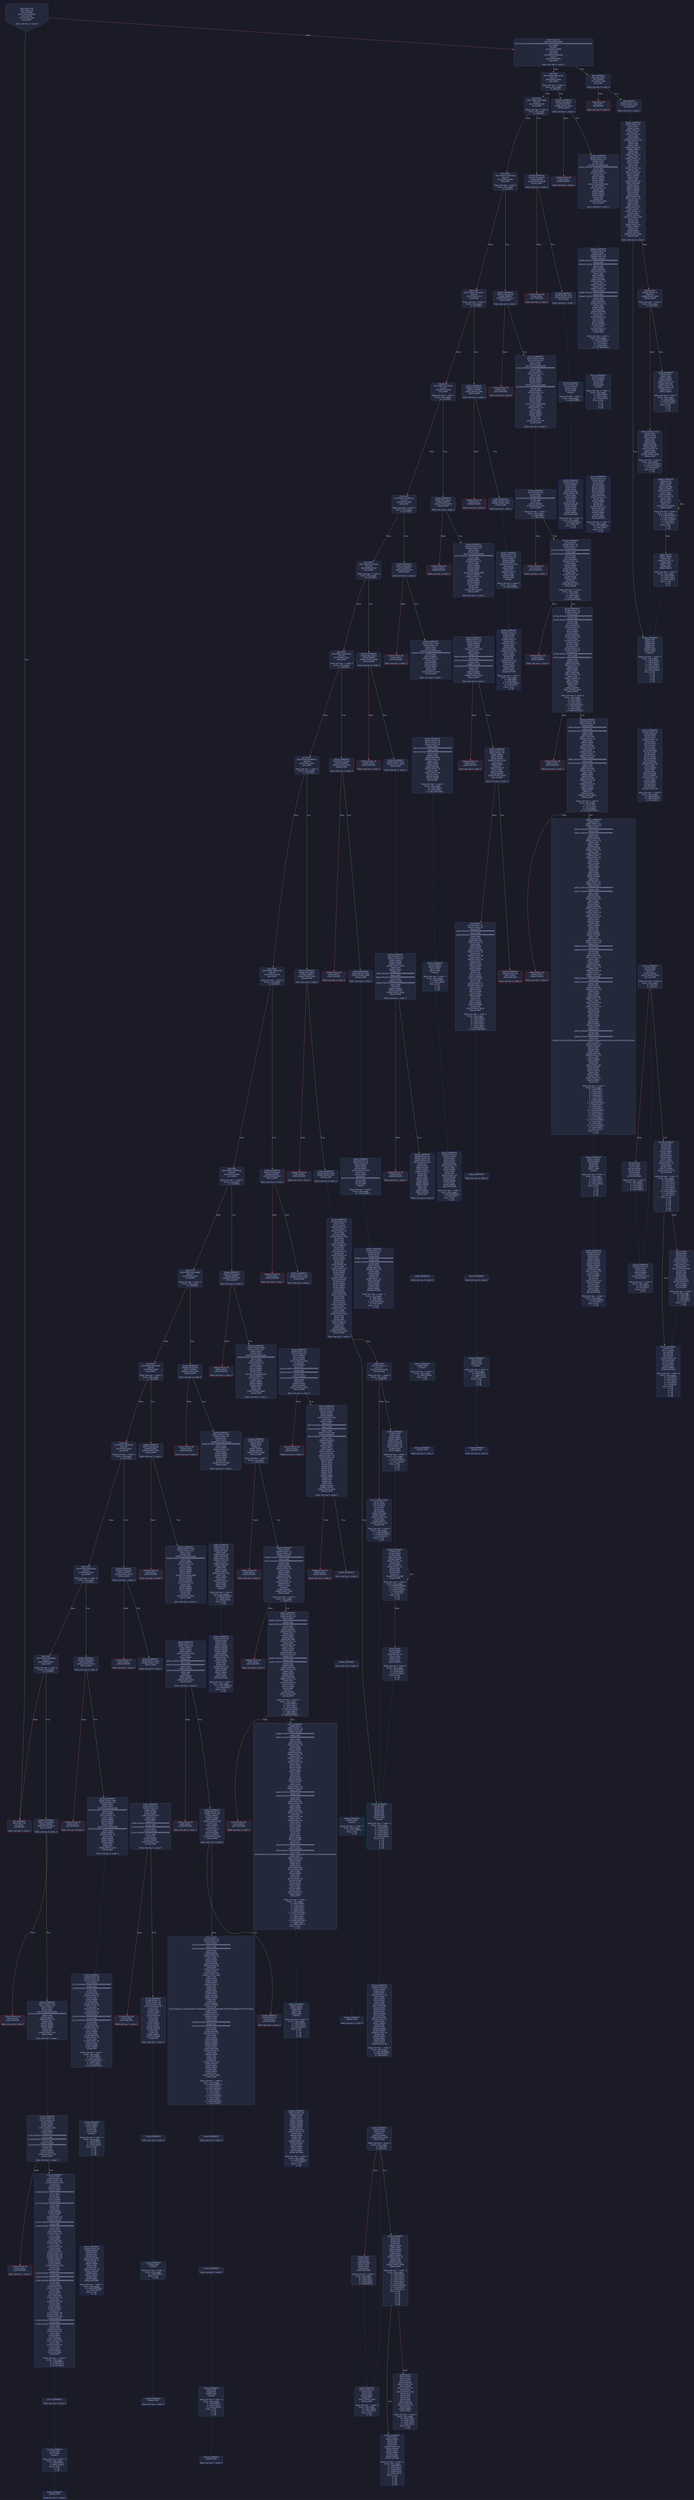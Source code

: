 digraph G {
    node [shape=box, style="filled, rounded", color="#565f89", fontcolor="#c0caf5", fontname="Helvetica", fillcolor="#24283b"];
    edge [color="#414868", fontcolor="#c0caf5", fontname="Helvetica"];
    bgcolor="#1a1b26";
    0 [ label = "[00] PUSH1 60
[02] PUSH1 40
[04] MSTORE
[05] CALLDATASIZE
[06] ISZERO
[07] PUSH2 00ef
[0a] JUMPI

Stack size req: 0, sizeΔ: 0
" shape = invhouse]
    1 [ label = "[0b] PUSH1 00
[0d] CALLDATALOAD
[0e] PUSH29 0100000000000000000000000000000000000000000000000000000000
[2c] SWAP1
[2d] DIV
[2e] PUSH4 ffffffff
[33] AND
[34] DUP1
[35] PUSH4 06fdde03
[3a] EQ
[3b] PUSH2 00f4
[3e] JUMPI

Stack size req: 0, sizeΔ: 1
"]
    2 [ label = "[3f] DUP1
[40] PUSH4 095ea7b3
[45] EQ
[46] PUSH2 0183
[49] JUMPI

Stack size req: 1, sizeΔ: 0
Entry->Op usage:
	0->69:EQ:1
"]
    3 [ label = "[4a] DUP1
[4b] PUSH4 18160ddd
[50] EQ
[51] PUSH2 01dd
[54] JUMPI

Stack size req: 1, sizeΔ: 0
Entry->Op usage:
	0->80:EQ:1
"]
    4 [ label = "[55] DUP1
[56] PUSH4 23b872dd
[5b] EQ
[5c] PUSH2 0206
[5f] JUMPI

Stack size req: 1, sizeΔ: 0
Entry->Op usage:
	0->91:EQ:1
"]
    5 [ label = "[60] DUP1
[61] PUSH4 313ce567
[66] EQ
[67] PUSH2 027f
[6a] JUMPI

Stack size req: 1, sizeΔ: 0
Entry->Op usage:
	0->102:EQ:1
"]
    6 [ label = "[6b] DUP1
[6c] PUSH4 40c10f19
[71] EQ
[72] PUSH2 02ae
[75] JUMPI

Stack size req: 1, sizeΔ: 0
Entry->Op usage:
	0->113:EQ:1
"]
    7 [ label = "[76] DUP1
[77] PUSH4 70a08231
[7c] EQ
[7d] PUSH2 02f0
[80] JUMPI

Stack size req: 1, sizeΔ: 0
Entry->Op usage:
	0->124:EQ:1
"]
    8 [ label = "[81] DUP1
[82] PUSH4 82cfd1e0
[87] EQ
[88] PUSH2 033d
[8b] JUMPI

Stack size req: 1, sizeΔ: 0
Entry->Op usage:
	0->135:EQ:1
"]
    9 [ label = "[8c] DUP1
[8d] PUSH4 8da5cb5b
[92] EQ
[93] PUSH2 0352
[96] JUMPI

Stack size req: 1, sizeΔ: 0
Entry->Op usage:
	0->146:EQ:1
"]
    10 [ label = "[97] DUP1
[98] PUSH4 95d89b41
[9d] EQ
[9e] PUSH2 03a7
[a1] JUMPI

Stack size req: 1, sizeΔ: 0
Entry->Op usage:
	0->157:EQ:1
"]
    11 [ label = "[a2] DUP1
[a3] PUSH4 9890220b
[a8] EQ
[a9] PUSH2 0436
[ac] JUMPI

Stack size req: 1, sizeΔ: 0
Entry->Op usage:
	0->168:EQ:1
"]
    12 [ label = "[ad] DUP1
[ae] PUSH4 a9059cbb
[b3] EQ
[b4] PUSH2 044b
[b7] JUMPI

Stack size req: 1, sizeΔ: 0
Entry->Op usage:
	0->179:EQ:1
"]
    13 [ label = "[b8] DUP1
[b9] PUSH4 b414d4b6
[be] EQ
[bf] PUSH2 04a5
[c2] JUMPI

Stack size req: 1, sizeΔ: 0
Entry->Op usage:
	0->190:EQ:1
"]
    14 [ label = "[c3] DUP1
[c4] PUSH4 bf120ae5
[c9] EQ
[ca] PUSH2 04f6
[cd] JUMPI

Stack size req: 1, sizeΔ: 0
Entry->Op usage:
	0->201:EQ:1
"]
    15 [ label = "[ce] DUP1
[cf] PUSH4 cbb9818c
[d4] EQ
[d5] PUSH2 053a
[d8] JUMPI

Stack size req: 1, sizeΔ: 0
Entry->Op usage:
	0->212:EQ:1
"]
    16 [ label = "[d9] DUP1
[da] PUSH4 dd62ed3e
[df] EQ
[e0] PUSH2 054f
[e3] JUMPI

Stack size req: 1, sizeΔ: 0
Entry->Op usage:
	0->223:EQ:1
"]
    17 [ label = "[e4] DUP1
[e5] PUSH4 f2fde38b
[ea] EQ
[eb] PUSH2 05bb
[ee] JUMPI

Stack size req: 1, sizeΔ: 0
Entry->Op usage:
	0->234:EQ:1
"]
    18 [ label = "[ef] JUMPDEST
[f0] PUSH1 00
[f2] DUP1
[f3] REVERT

Stack size req: 0, sizeΔ: 0
" color = "red"]
    19 [ label = "[f4] JUMPDEST
[f5] CALLVALUE
[f6] ISZERO
[f7] PUSH2 00ff
[fa] JUMPI

Stack size req: 0, sizeΔ: 0
"]
    20 [ label = "[fb] PUSH1 00
[fd] DUP1
[fe] REVERT

Stack size req: 0, sizeΔ: 0
" color = "red"]
    21 [ label = "[ff] JUMPDEST
[0100] PUSH2 0107
[0103] PUSH2 05f4
[0106] JUMP

Stack size req: 0, sizeΔ: 1
"]
    22 [ label = "[0107] JUMPDEST
[0108] PUSH1 40
[010a] MLOAD
[010b] DUP1
[010c] DUP1
[010d] PUSH1 20
[010f] ADD
[0110] DUP3
[0111] DUP2
[0112] SUB
[0113] DUP3
[0114] MSTORE
[0115] DUP4
[0116] DUP2
[0117] DUP2
[0118] MLOAD
[0119] DUP2
[011a] MSTORE
[011b] PUSH1 20
[011d] ADD
[011e] SWAP2
[011f] POP
[0120] DUP1
[0121] MLOAD
[0122] SWAP1
[0123] PUSH1 20
[0125] ADD
[0126] SWAP1
[0127] DUP1
[0128] DUP4
[0129] DUP4
[012a] PUSH1 00

Stack size req: 1, sizeΔ: 9
Entry->Op usage:
	0->280:MLOAD:0
	0->289:MLOAD:0
	0->293:ADD:1
"]
    23 [ label = "[012c] JUMPDEST
[012d] DUP4
[012e] DUP2
[012f] LT
[0130] ISZERO
[0131] PUSH2 0148
[0134] JUMPI

Stack size req: 4, sizeΔ: 0
Entry->Op usage:
	0->303:LT:0
	3->303:LT:1
"]
    24 [ label = "[0135] DUP1
[0136] DUP3
[0137] ADD
[0138] MLOAD
[0139] DUP2
[013a] DUP5
[013b] ADD
[013c] MSTORE

Stack size req: 3, sizeΔ: 0
Entry->Op usage:
	0->311:ADD:1
	0->315:ADD:1
	1->311:ADD:0
	2->315:ADD:0
"]
    25 [ label = "[013d] JUMPDEST
[013e] PUSH1 20
[0140] DUP2
[0141] ADD
[0142] SWAP1
[0143] POP
[0144] PUSH2 012c
[0147] JUMP

Stack size req: 1, sizeΔ: 0
Entry->Op usage:
	0->321:ADD:0
	0->323:POP:0
Entry->Exit:
	0->😵
"]
    26 [ label = "[0148] JUMPDEST
[0149] POP
[014a] POP
[014b] POP
[014c] POP
[014d] SWAP1
[014e] POP
[014f] SWAP1
[0150] DUP2
[0151] ADD
[0152] SWAP1
[0153] PUSH1 1f
[0155] AND
[0156] DUP1
[0157] ISZERO
[0158] PUSH2 0175
[015b] JUMPI

Stack size req: 7, sizeΔ: -5
Entry->Op usage:
	0->329:POP:0
	1->330:POP:0
	2->331:POP:0
	3->332:POP:0
	4->337:ADD:0
	4->341:AND:1
	4->343:ISZERO:0
	5->334:POP:0
	6->337:ADD:1
Entry->Exit:
	0->😵
	1->😵
	2->😵
	3->😵
	4->0
	5->😵
	6->😵
"]
    27 [ label = "[015c] DUP1
[015d] DUP3
[015e] SUB
[015f] DUP1
[0160] MLOAD
[0161] PUSH1 01
[0163] DUP4
[0164] PUSH1 20
[0166] SUB
[0167] PUSH2 0100
[016a] EXP
[016b] SUB
[016c] NOT
[016d] AND
[016e] DUP2
[016f] MSTORE
[0170] PUSH1 20
[0172] ADD
[0173] SWAP2
[0174] POP

Stack size req: 2, sizeΔ: 0
Entry->Op usage:
	0->350:SUB:1
	0->358:SUB:1
	1->350:SUB:0
	1->372:POP:0
Entry->Exit:
	1->😵
"]
    28 [ label = "[0175] JUMPDEST
[0176] POP
[0177] SWAP3
[0178] POP
[0179] POP
[017a] POP
[017b] PUSH1 40
[017d] MLOAD
[017e] DUP1
[017f] SWAP2
[0180] SUB
[0181] SWAP1
[0182] RETURN

Stack size req: 5, sizeΔ: -5
Entry->Op usage:
	0->374:POP:0
	1->384:SUB:0
	2->377:POP:0
	3->378:POP:0
	4->376:POP:0
Entry->Exit:
	0->😵
	1->😵
	2->😵
	3->😵
	4->😵
" color = "darkblue"]
    29 [ label = "[0183] JUMPDEST
[0184] CALLVALUE
[0185] ISZERO
[0186] PUSH2 018e
[0189] JUMPI

Stack size req: 0, sizeΔ: 0
"]
    30 [ label = "[018a] PUSH1 00
[018c] DUP1
[018d] REVERT

Stack size req: 0, sizeΔ: 0
" color = "red"]
    31 [ label = "[018e] JUMPDEST
[018f] PUSH2 01c3
[0192] PUSH1 04
[0194] DUP1
[0195] DUP1
[0196] CALLDATALOAD
[0197] PUSH20 ffffffffffffffffffffffffffffffffffffffff
[01ac] AND
[01ad] SWAP1
[01ae] PUSH1 20
[01b0] ADD
[01b1] SWAP1
[01b2] SWAP2
[01b3] SWAP1
[01b4] DUP1
[01b5] CALLDATALOAD
[01b6] SWAP1
[01b7] PUSH1 20
[01b9] ADD
[01ba] SWAP1
[01bb] SWAP2
[01bc] SWAP1
[01bd] POP
[01be] POP
[01bf] PUSH2 0692
[01c2] JUMP

Stack size req: 0, sizeΔ: 3
"]
    32 [ label = "[01c3] JUMPDEST
[01c4] PUSH1 40
[01c6] MLOAD
[01c7] DUP1
[01c8] DUP3
[01c9] ISZERO
[01ca] ISZERO
[01cb] ISZERO
[01cc] ISZERO
[01cd] DUP2
[01ce] MSTORE
[01cf] PUSH1 20
[01d1] ADD
[01d2] SWAP2
[01d3] POP
[01d4] POP
[01d5] PUSH1 40
[01d7] MLOAD
[01d8] DUP1
[01d9] SWAP2
[01da] SUB
[01db] SWAP1
[01dc] RETURN

Stack size req: 1, sizeΔ: -1
Entry->Op usage:
	0->457:ISZERO:0
	0->467:POP:0
Entry->Exit:
	0->😵
" color = "darkblue"]
    33 [ label = "[01dd] JUMPDEST
[01de] CALLVALUE
[01df] ISZERO
[01e0] PUSH2 01e8
[01e3] JUMPI

Stack size req: 0, sizeΔ: 0
"]
    34 [ label = "[01e4] PUSH1 00
[01e6] DUP1
[01e7] REVERT

Stack size req: 0, sizeΔ: 0
" color = "red"]
    35 [ label = "[01e8] JUMPDEST
[01e9] PUSH2 01f0
[01ec] PUSH2 0720
[01ef] JUMP

Stack size req: 0, sizeΔ: 1
"]
    36 [ label = "[01f0] JUMPDEST
[01f1] PUSH1 40
[01f3] MLOAD
[01f4] DUP1
[01f5] DUP3
[01f6] DUP2
[01f7] MSTORE
[01f8] PUSH1 20
[01fa] ADD
[01fb] SWAP2
[01fc] POP
[01fd] POP
[01fe] PUSH1 40
[0200] MLOAD
[0201] DUP1
[0202] SWAP2
[0203] SUB
[0204] SWAP1
[0205] RETURN

Stack size req: 1, sizeΔ: -1
Entry->Op usage:
	0->503:MSTORE:1
	0->508:POP:0
Entry->Exit:
	0->😵
" color = "darkblue"]
    37 [ label = "[0206] JUMPDEST
[0207] CALLVALUE
[0208] ISZERO
[0209] PUSH2 0211
[020c] JUMPI

Stack size req: 0, sizeΔ: 0
"]
    38 [ label = "[020d] PUSH1 00
[020f] DUP1
[0210] REVERT

Stack size req: 0, sizeΔ: 0
" color = "red"]
    39 [ label = "[0211] JUMPDEST
[0212] PUSH2 0265
[0215] PUSH1 04
[0217] DUP1
[0218] DUP1
[0219] CALLDATALOAD
[021a] PUSH20 ffffffffffffffffffffffffffffffffffffffff
[022f] AND
[0230] SWAP1
[0231] PUSH1 20
[0233] ADD
[0234] SWAP1
[0235] SWAP2
[0236] SWAP1
[0237] DUP1
[0238] CALLDATALOAD
[0239] PUSH20 ffffffffffffffffffffffffffffffffffffffff
[024e] AND
[024f] SWAP1
[0250] PUSH1 20
[0252] ADD
[0253] SWAP1
[0254] SWAP2
[0255] SWAP1
[0256] DUP1
[0257] CALLDATALOAD
[0258] SWAP1
[0259] PUSH1 20
[025b] ADD
[025c] SWAP1
[025d] SWAP2
[025e] SWAP1
[025f] POP
[0260] POP
[0261] PUSH2 0726
[0264] JUMP

Stack size req: 0, sizeΔ: 4
"]
    40 [ label = "[0265] JUMPDEST
[0266] PUSH1 40
[0268] MLOAD
[0269] DUP1
[026a] DUP3
[026b] ISZERO
[026c] ISZERO
[026d] ISZERO
[026e] ISZERO
[026f] DUP2
[0270] MSTORE
[0271] PUSH1 20
[0273] ADD
[0274] SWAP2
[0275] POP
[0276] POP
[0277] PUSH1 40
[0279] MLOAD
[027a] DUP1
[027b] SWAP2
[027c] SUB
[027d] SWAP1
[027e] RETURN

Stack size req: 1, sizeΔ: -1
Entry->Op usage:
	0->619:ISZERO:0
	0->629:POP:0
Entry->Exit:
	0->😵
" color = "darkblue"]
    41 [ label = "[027f] JUMPDEST
[0280] CALLVALUE
[0281] ISZERO
[0282] PUSH2 028a
[0285] JUMPI

Stack size req: 0, sizeΔ: 0
"]
    42 [ label = "[0286] PUSH1 00
[0288] DUP1
[0289] REVERT

Stack size req: 0, sizeΔ: 0
" color = "red"]
    43 [ label = "[028a] JUMPDEST
[028b] PUSH2 0292
[028e] PUSH2 0a42
[0291] JUMP

Stack size req: 0, sizeΔ: 1
"]
    44 [ label = "[0292] JUMPDEST
[0293] PUSH1 40
[0295] MLOAD
[0296] DUP1
[0297] DUP3
[0298] PUSH1 ff
[029a] AND
[029b] PUSH1 ff
[029d] AND
[029e] DUP2
[029f] MSTORE
[02a0] PUSH1 20
[02a2] ADD
[02a3] SWAP2
[02a4] POP
[02a5] POP
[02a6] PUSH1 40
[02a8] MLOAD
[02a9] DUP1
[02aa] SWAP2
[02ab] SUB
[02ac] SWAP1
[02ad] RETURN

Stack size req: 1, sizeΔ: -1
Entry->Op usage:
	0->666:AND:1
	0->669:AND:1
	0->671:MSTORE:1
	0->676:POP:0
Entry->Exit:
	0->😵
" color = "darkblue"]
    45 [ label = "[02ae] JUMPDEST
[02af] CALLVALUE
[02b0] ISZERO
[02b1] PUSH2 02b9
[02b4] JUMPI

Stack size req: 0, sizeΔ: 0
"]
    46 [ label = "[02b5] PUSH1 00
[02b7] DUP1
[02b8] REVERT

Stack size req: 0, sizeΔ: 0
" color = "red"]
    47 [ label = "[02b9] JUMPDEST
[02ba] PUSH2 02ee
[02bd] PUSH1 04
[02bf] DUP1
[02c0] DUP1
[02c1] CALLDATALOAD
[02c2] PUSH20 ffffffffffffffffffffffffffffffffffffffff
[02d7] AND
[02d8] SWAP1
[02d9] PUSH1 20
[02db] ADD
[02dc] SWAP1
[02dd] SWAP2
[02de] SWAP1
[02df] DUP1
[02e0] CALLDATALOAD
[02e1] SWAP1
[02e2] PUSH1 20
[02e4] ADD
[02e5] SWAP1
[02e6] SWAP2
[02e7] SWAP1
[02e8] POP
[02e9] POP
[02ea] PUSH2 0a55
[02ed] JUMP

Stack size req: 0, sizeΔ: 3
"]
    48 [ label = "[02ee] JUMPDEST
[02ef] STOP

Stack size req: 0, sizeΔ: 0
" color = "darkblue"]
    49 [ label = "[02f0] JUMPDEST
[02f1] CALLVALUE
[02f2] ISZERO
[02f3] PUSH2 02fb
[02f6] JUMPI

Stack size req: 0, sizeΔ: 0
"]
    50 [ label = "[02f7] PUSH1 00
[02f9] DUP1
[02fa] REVERT

Stack size req: 0, sizeΔ: 0
" color = "red"]
    51 [ label = "[02fb] JUMPDEST
[02fc] PUSH2 0327
[02ff] PUSH1 04
[0301] DUP1
[0302] DUP1
[0303] CALLDATALOAD
[0304] PUSH20 ffffffffffffffffffffffffffffffffffffffff
[0319] AND
[031a] SWAP1
[031b] PUSH1 20
[031d] ADD
[031e] SWAP1
[031f] SWAP2
[0320] SWAP1
[0321] POP
[0322] POP
[0323] PUSH2 0b34
[0326] JUMP

Stack size req: 0, sizeΔ: 2
"]
    52 [ label = "[0327] JUMPDEST
[0328] PUSH1 40
[032a] MLOAD
[032b] DUP1
[032c] DUP3
[032d] DUP2
[032e] MSTORE
[032f] PUSH1 20
[0331] ADD
[0332] SWAP2
[0333] POP
[0334] POP
[0335] PUSH1 40
[0337] MLOAD
[0338] DUP1
[0339] SWAP2
[033a] SUB
[033b] SWAP1
[033c] RETURN

Stack size req: 1, sizeΔ: -1
Entry->Op usage:
	0->814:MSTORE:1
	0->819:POP:0
Entry->Exit:
	0->😵
" color = "darkblue"]
    53 [ label = "[033d] JUMPDEST
[033e] CALLVALUE
[033f] ISZERO
[0340] PUSH2 0348
[0343] JUMPI

Stack size req: 0, sizeΔ: 0
"]
    54 [ label = "[0344] PUSH1 00
[0346] DUP1
[0347] REVERT

Stack size req: 0, sizeΔ: 0
" color = "red"]
    55 [ label = "[0348] JUMPDEST
[0349] PUSH2 0350
[034c] PUSH2 0b7e
[034f] JUMP

Stack size req: 0, sizeΔ: 1
"]
    56 [ label = "[0350] JUMPDEST
[0351] STOP

Stack size req: 0, sizeΔ: 0
" color = "darkblue"]
    57 [ label = "[0352] JUMPDEST
[0353] CALLVALUE
[0354] ISZERO
[0355] PUSH2 035d
[0358] JUMPI

Stack size req: 0, sizeΔ: 0
"]
    58 [ label = "[0359] PUSH1 00
[035b] DUP1
[035c] REVERT

Stack size req: 0, sizeΔ: 0
" color = "red"]
    59 [ label = "[035d] JUMPDEST
[035e] PUSH2 0365
[0361] PUSH2 0bf9
[0364] JUMP

Stack size req: 0, sizeΔ: 1
"]
    60 [ label = "[0365] JUMPDEST
[0366] PUSH1 40
[0368] MLOAD
[0369] DUP1
[036a] DUP3
[036b] PUSH20 ffffffffffffffffffffffffffffffffffffffff
[0380] AND
[0381] PUSH20 ffffffffffffffffffffffffffffffffffffffff
[0396] AND
[0397] DUP2
[0398] MSTORE
[0399] PUSH1 20
[039b] ADD
[039c] SWAP2
[039d] POP
[039e] POP
[039f] PUSH1 40
[03a1] MLOAD
[03a2] DUP1
[03a3] SWAP2
[03a4] SUB
[03a5] SWAP1
[03a6] RETURN

Stack size req: 1, sizeΔ: -1
Entry->Op usage:
	0->896:AND:1
	0->918:AND:1
	0->920:MSTORE:1
	0->925:POP:0
Entry->Exit:
	0->😵
" color = "darkblue"]
    61 [ label = "[03a7] JUMPDEST
[03a8] CALLVALUE
[03a9] ISZERO
[03aa] PUSH2 03b2
[03ad] JUMPI

Stack size req: 0, sizeΔ: 0
"]
    62 [ label = "[03ae] PUSH1 00
[03b0] DUP1
[03b1] REVERT

Stack size req: 0, sizeΔ: 0
" color = "red"]
    63 [ label = "[03b2] JUMPDEST
[03b3] PUSH2 03ba
[03b6] PUSH2 0c1f
[03b9] JUMP

Stack size req: 0, sizeΔ: 1
"]
    64 [ label = "[03ba] JUMPDEST
[03bb] PUSH1 40
[03bd] MLOAD
[03be] DUP1
[03bf] DUP1
[03c0] PUSH1 20
[03c2] ADD
[03c3] DUP3
[03c4] DUP2
[03c5] SUB
[03c6] DUP3
[03c7] MSTORE
[03c8] DUP4
[03c9] DUP2
[03ca] DUP2
[03cb] MLOAD
[03cc] DUP2
[03cd] MSTORE
[03ce] PUSH1 20
[03d0] ADD
[03d1] SWAP2
[03d2] POP
[03d3] DUP1
[03d4] MLOAD
[03d5] SWAP1
[03d6] PUSH1 20
[03d8] ADD
[03d9] SWAP1
[03da] DUP1
[03db] DUP4
[03dc] DUP4
[03dd] PUSH1 00

Stack size req: 1, sizeΔ: 9
Entry->Op usage:
	0->971:MLOAD:0
	0->980:MLOAD:0
	0->984:ADD:1
"]
    65 [ label = "[03df] JUMPDEST
[03e0] DUP4
[03e1] DUP2
[03e2] LT
[03e3] ISZERO
[03e4] PUSH2 03fb
[03e7] JUMPI

Stack size req: 4, sizeΔ: 0
Entry->Op usage:
	0->994:LT:0
	3->994:LT:1
"]
    66 [ label = "[03e8] DUP1
[03e9] DUP3
[03ea] ADD
[03eb] MLOAD
[03ec] DUP2
[03ed] DUP5
[03ee] ADD
[03ef] MSTORE

Stack size req: 3, sizeΔ: 0
Entry->Op usage:
	0->1002:ADD:1
	0->1006:ADD:1
	1->1002:ADD:0
	2->1006:ADD:0
"]
    67 [ label = "[03f0] JUMPDEST
[03f1] PUSH1 20
[03f3] DUP2
[03f4] ADD
[03f5] SWAP1
[03f6] POP
[03f7] PUSH2 03df
[03fa] JUMP

Stack size req: 1, sizeΔ: 0
Entry->Op usage:
	0->1012:ADD:0
	0->1014:POP:0
Entry->Exit:
	0->😵
"]
    68 [ label = "[03fb] JUMPDEST
[03fc] POP
[03fd] POP
[03fe] POP
[03ff] POP
[0400] SWAP1
[0401] POP
[0402] SWAP1
[0403] DUP2
[0404] ADD
[0405] SWAP1
[0406] PUSH1 1f
[0408] AND
[0409] DUP1
[040a] ISZERO
[040b] PUSH2 0428
[040e] JUMPI

Stack size req: 7, sizeΔ: -5
Entry->Op usage:
	0->1020:POP:0
	1->1021:POP:0
	2->1022:POP:0
	3->1023:POP:0
	4->1028:ADD:0
	4->1032:AND:1
	4->1034:ISZERO:0
	5->1025:POP:0
	6->1028:ADD:1
Entry->Exit:
	0->😵
	1->😵
	2->😵
	3->😵
	4->0
	5->😵
	6->😵
"]
    69 [ label = "[040f] DUP1
[0410] DUP3
[0411] SUB
[0412] DUP1
[0413] MLOAD
[0414] PUSH1 01
[0416] DUP4
[0417] PUSH1 20
[0419] SUB
[041a] PUSH2 0100
[041d] EXP
[041e] SUB
[041f] NOT
[0420] AND
[0421] DUP2
[0422] MSTORE
[0423] PUSH1 20
[0425] ADD
[0426] SWAP2
[0427] POP

Stack size req: 2, sizeΔ: 0
Entry->Op usage:
	0->1041:SUB:1
	0->1049:SUB:1
	1->1041:SUB:0
	1->1063:POP:0
Entry->Exit:
	1->😵
"]
    70 [ label = "[0428] JUMPDEST
[0429] POP
[042a] SWAP3
[042b] POP
[042c] POP
[042d] POP
[042e] PUSH1 40
[0430] MLOAD
[0431] DUP1
[0432] SWAP2
[0433] SUB
[0434] SWAP1
[0435] RETURN

Stack size req: 5, sizeΔ: -5
Entry->Op usage:
	0->1065:POP:0
	1->1075:SUB:0
	2->1068:POP:0
	3->1069:POP:0
	4->1067:POP:0
Entry->Exit:
	0->😵
	1->😵
	2->😵
	3->😵
	4->😵
" color = "darkblue"]
    71 [ label = "[0436] JUMPDEST
[0437] CALLVALUE
[0438] ISZERO
[0439] PUSH2 0441
[043c] JUMPI

Stack size req: 0, sizeΔ: 0
"]
    72 [ label = "[043d] PUSH1 00
[043f] DUP1
[0440] REVERT

Stack size req: 0, sizeΔ: 0
" color = "red"]
    73 [ label = "[0441] JUMPDEST
[0442] PUSH2 0449
[0445] PUSH2 0cbd
[0448] JUMP

Stack size req: 0, sizeΔ: 1
"]
    74 [ label = "[0449] JUMPDEST
[044a] STOP

Stack size req: 0, sizeΔ: 0
" color = "darkblue"]
    75 [ label = "[044b] JUMPDEST
[044c] CALLVALUE
[044d] ISZERO
[044e] PUSH2 0456
[0451] JUMPI

Stack size req: 0, sizeΔ: 0
"]
    76 [ label = "[0452] PUSH1 00
[0454] DUP1
[0455] REVERT

Stack size req: 0, sizeΔ: 0
" color = "red"]
    77 [ label = "[0456] JUMPDEST
[0457] PUSH2 048b
[045a] PUSH1 04
[045c] DUP1
[045d] DUP1
[045e] CALLDATALOAD
[045f] PUSH20 ffffffffffffffffffffffffffffffffffffffff
[0474] AND
[0475] SWAP1
[0476] PUSH1 20
[0478] ADD
[0479] SWAP1
[047a] SWAP2
[047b] SWAP1
[047c] DUP1
[047d] CALLDATALOAD
[047e] SWAP1
[047f] PUSH1 20
[0481] ADD
[0482] SWAP1
[0483] SWAP2
[0484] SWAP1
[0485] POP
[0486] POP
[0487] PUSH2 0d96
[048a] JUMP

Stack size req: 0, sizeΔ: 3
"]
    78 [ label = "[048b] JUMPDEST
[048c] PUSH1 40
[048e] MLOAD
[048f] DUP1
[0490] DUP3
[0491] ISZERO
[0492] ISZERO
[0493] ISZERO
[0494] ISZERO
[0495] DUP2
[0496] MSTORE
[0497] PUSH1 20
[0499] ADD
[049a] SWAP2
[049b] POP
[049c] POP
[049d] PUSH1 40
[049f] MLOAD
[04a0] DUP1
[04a1] SWAP2
[04a2] SUB
[04a3] SWAP1
[04a4] RETURN

Stack size req: 1, sizeΔ: -1
Entry->Op usage:
	0->1169:ISZERO:0
	0->1179:POP:0
Entry->Exit:
	0->😵
" color = "darkblue"]
    79 [ label = "[04a5] JUMPDEST
[04a6] CALLVALUE
[04a7] ISZERO
[04a8] PUSH2 04b0
[04ab] JUMPI

Stack size req: 0, sizeΔ: 0
"]
    80 [ label = "[04ac] PUSH1 00
[04ae] DUP1
[04af] REVERT

Stack size req: 0, sizeΔ: 0
" color = "red"]
    81 [ label = "[04b0] JUMPDEST
[04b1] PUSH2 04dc
[04b4] PUSH1 04
[04b6] DUP1
[04b7] DUP1
[04b8] CALLDATALOAD
[04b9] PUSH20 ffffffffffffffffffffffffffffffffffffffff
[04ce] AND
[04cf] SWAP1
[04d0] PUSH1 20
[04d2] ADD
[04d3] SWAP1
[04d4] SWAP2
[04d5] SWAP1
[04d6] POP
[04d7] POP
[04d8] PUSH2 0f89
[04db] JUMP

Stack size req: 0, sizeΔ: 2
"]
    82 [ label = "[04dc] JUMPDEST
[04dd] PUSH1 40
[04df] MLOAD
[04e0] DUP1
[04e1] DUP3
[04e2] ISZERO
[04e3] ISZERO
[04e4] ISZERO
[04e5] ISZERO
[04e6] DUP2
[04e7] MSTORE
[04e8] PUSH1 20
[04ea] ADD
[04eb] SWAP2
[04ec] POP
[04ed] POP
[04ee] PUSH1 40
[04f0] MLOAD
[04f1] DUP1
[04f2] SWAP2
[04f3] SUB
[04f4] SWAP1
[04f5] RETURN

Stack size req: 1, sizeΔ: -1
Entry->Op usage:
	0->1250:ISZERO:0
	0->1260:POP:0
Entry->Exit:
	0->😵
" color = "darkblue"]
    83 [ label = "[04f6] JUMPDEST
[04f7] CALLVALUE
[04f8] ISZERO
[04f9] PUSH2 0501
[04fc] JUMPI

Stack size req: 0, sizeΔ: 0
"]
    84 [ label = "[04fd] PUSH1 00
[04ff] DUP1
[0500] REVERT

Stack size req: 0, sizeΔ: 0
" color = "red"]
    85 [ label = "[0501] JUMPDEST
[0502] PUSH2 0538
[0505] PUSH1 04
[0507] DUP1
[0508] DUP1
[0509] CALLDATALOAD
[050a] PUSH20 ffffffffffffffffffffffffffffffffffffffff
[051f] AND
[0520] SWAP1
[0521] PUSH1 20
[0523] ADD
[0524] SWAP1
[0525] SWAP2
[0526] SWAP1
[0527] DUP1
[0528] CALLDATALOAD
[0529] ISZERO
[052a] ISZERO
[052b] SWAP1
[052c] PUSH1 20
[052e] ADD
[052f] SWAP1
[0530] SWAP2
[0531] SWAP1
[0532] POP
[0533] POP
[0534] PUSH2 0fa9
[0537] JUMP

Stack size req: 0, sizeΔ: 3
"]
    86 [ label = "[0538] JUMPDEST
[0539] STOP

Stack size req: 0, sizeΔ: 0
" color = "darkblue"]
    87 [ label = "[053a] JUMPDEST
[053b] CALLVALUE
[053c] ISZERO
[053d] PUSH2 0545
[0540] JUMPI

Stack size req: 0, sizeΔ: 0
"]
    88 [ label = "[0541] PUSH1 00
[0543] DUP1
[0544] REVERT

Stack size req: 0, sizeΔ: 0
" color = "red"]
    89 [ label = "[0545] JUMPDEST
[0546] PUSH2 054d
[0549] PUSH2 10f1
[054c] JUMP

Stack size req: 0, sizeΔ: 1
"]
    90 [ label = "[054d] JUMPDEST
[054e] STOP

Stack size req: 0, sizeΔ: 0
" color = "darkblue"]
    91 [ label = "[054f] JUMPDEST
[0550] CALLVALUE
[0551] ISZERO
[0552] PUSH2 055a
[0555] JUMPI

Stack size req: 0, sizeΔ: 0
"]
    92 [ label = "[0556] PUSH1 00
[0558] DUP1
[0559] REVERT

Stack size req: 0, sizeΔ: 0
" color = "red"]
    93 [ label = "[055a] JUMPDEST
[055b] PUSH2 05a5
[055e] PUSH1 04
[0560] DUP1
[0561] DUP1
[0562] CALLDATALOAD
[0563] PUSH20 ffffffffffffffffffffffffffffffffffffffff
[0578] AND
[0579] SWAP1
[057a] PUSH1 20
[057c] ADD
[057d] SWAP1
[057e] SWAP2
[057f] SWAP1
[0580] DUP1
[0581] CALLDATALOAD
[0582] PUSH20 ffffffffffffffffffffffffffffffffffffffff
[0597] AND
[0598] SWAP1
[0599] PUSH1 20
[059b] ADD
[059c] SWAP1
[059d] SWAP2
[059e] SWAP1
[059f] POP
[05a0] POP
[05a1] PUSH2 116c
[05a4] JUMP

Stack size req: 0, sizeΔ: 3
"]
    94 [ label = "[05a5] JUMPDEST
[05a6] PUSH1 40
[05a8] MLOAD
[05a9] DUP1
[05aa] DUP3
[05ab] DUP2
[05ac] MSTORE
[05ad] PUSH1 20
[05af] ADD
[05b0] SWAP2
[05b1] POP
[05b2] POP
[05b3] PUSH1 40
[05b5] MLOAD
[05b6] DUP1
[05b7] SWAP2
[05b8] SUB
[05b9] SWAP1
[05ba] RETURN

Stack size req: 1, sizeΔ: -1
Entry->Op usage:
	0->1452:MSTORE:1
	0->1457:POP:0
Entry->Exit:
	0->😵
" color = "darkblue"]
    95 [ label = "[05bb] JUMPDEST
[05bc] CALLVALUE
[05bd] ISZERO
[05be] PUSH2 05c6
[05c1] JUMPI

Stack size req: 0, sizeΔ: 0
"]
    96 [ label = "[05c2] PUSH1 00
[05c4] DUP1
[05c5] REVERT

Stack size req: 0, sizeΔ: 0
" color = "red"]
    97 [ label = "[05c6] JUMPDEST
[05c7] PUSH2 05f2
[05ca] PUSH1 04
[05cc] DUP1
[05cd] DUP1
[05ce] CALLDATALOAD
[05cf] PUSH20 ffffffffffffffffffffffffffffffffffffffff
[05e4] AND
[05e5] SWAP1
[05e6] PUSH1 20
[05e8] ADD
[05e9] SWAP1
[05ea] SWAP2
[05eb] SWAP1
[05ec] POP
[05ed] POP
[05ee] PUSH2 11f4
[05f1] JUMP

Stack size req: 0, sizeΔ: 2
"]
    98 [ label = "[05f2] JUMPDEST
[05f3] STOP

Stack size req: 0, sizeΔ: 0
" color = "darkblue"]
    99 [ label = "[05f4] JUMPDEST
[05f5] PUSH1 04
[05f7] DUP1
[05f8] SLOAD
[05f9] PUSH1 01
[05fb] DUP2
[05fc] PUSH1 01
[05fe] AND
[05ff] ISZERO
[0600] PUSH2 0100
[0603] MUL
[0604] SUB
[0605] AND
[0606] PUSH1 02
[0608] SWAP1
[0609] DIV
[060a] DUP1
[060b] PUSH1 1f
[060d] ADD
[060e] PUSH1 20
[0610] DUP1
[0611] SWAP2
[0612] DIV
[0613] MUL
[0614] PUSH1 20
[0616] ADD
[0617] PUSH1 40
[0619] MLOAD
[061a] SWAP1
[061b] DUP2
[061c] ADD
[061d] PUSH1 40
[061f] MSTORE
[0620] DUP1
[0621] SWAP3
[0622] SWAP2
[0623] SWAP1
[0624] DUP2
[0625] DUP2
[0626] MSTORE
[0627] PUSH1 20
[0629] ADD
[062a] DUP3
[062b] DUP1
[062c] SLOAD
[062d] PUSH1 01
[062f] DUP2
[0630] PUSH1 01
[0632] AND
[0633] ISZERO
[0634] PUSH2 0100
[0637] MUL
[0638] SUB
[0639] AND
[063a] PUSH1 02
[063c] SWAP1
[063d] DIV
[063e] DUP1
[063f] ISZERO
[0640] PUSH2 068a
[0643] JUMPI

Stack size req: 0, sizeΔ: 6
"]
    100 [ label = "[0644] DUP1
[0645] PUSH1 1f
[0647] LT
[0648] PUSH2 065f
[064b] JUMPI

Stack size req: 1, sizeΔ: 0
Entry->Op usage:
	0->1607:LT:1
"]
    101 [ label = "[064c] PUSH2 0100
[064f] DUP1
[0650] DUP4
[0651] SLOAD
[0652] DIV
[0653] MUL
[0654] DUP4
[0655] MSTORE
[0656] SWAP2
[0657] PUSH1 20
[0659] ADD
[065a] SWAP2
[065b] PUSH2 068a
[065e] JUMP

Stack size req: 3, sizeΔ: 0
Entry->Op usage:
	1->1617:SLOAD:0
	2->1621:MSTORE:0
	2->1625:ADD:1
Entry->Exit:
	2->😵
"]
    102 [ label = "[065f] JUMPDEST
[0660] DUP3
[0661] ADD
[0662] SWAP2
[0663] SWAP1
[0664] PUSH1 00
[0666] MSTORE
[0667] PUSH1 20
[0669] PUSH1 00
[066b] SHA3
[066c] SWAP1

Stack size req: 3, sizeΔ: 0
Entry->Op usage:
	0->1633:ADD:1
	1->1638:MSTORE:1
	2->1633:ADD:0
Entry->Exit:
	0->😵
	1->😵
	2->0
"]
    103 [ label = "[066d] JUMPDEST
[066e] DUP2
[066f] SLOAD
[0670] DUP2
[0671] MSTORE
[0672] SWAP1
[0673] PUSH1 01
[0675] ADD
[0676] SWAP1
[0677] PUSH1 20
[0679] ADD
[067a] DUP1
[067b] DUP4
[067c] GT
[067d] PUSH2 066d
[0680] JUMPI

Stack size req: 3, sizeΔ: 0
Entry->Op usage:
	0->1649:MSTORE:0
	0->1657:ADD:1
	1->1647:SLOAD:0
	1->1653:ADD:1
	2->1660:GT:0
Entry->Exit:
	0->😵
	1->😵
"]
    104 [ label = "[0681] DUP3
[0682] SWAP1
[0683] SUB
[0684] PUSH1 1f
[0686] AND
[0687] DUP3
[0688] ADD
[0689] SWAP2

Stack size req: 3, sizeΔ: 0
Entry->Op usage:
	0->1667:SUB:0
	2->1667:SUB:1
	2->1672:ADD:0
Entry->Exit:
	0->😵
	2->0
"]
    105 [ label = "[068a] JUMPDEST
[068b] POP
[068c] POP
[068d] POP
[068e] POP
[068f] POP
[0690] DUP2
[0691] JUMP
Indirect!

Stack size req: 7, sizeΔ: -5
Entry->Op usage:
	0->1675:POP:0
	1->1676:POP:0
	2->1677:POP:0
	3->1678:POP:0
	4->1679:POP:0
	6->1681:JUMP:0
Entry->Exit:
	0->😵
	1->😵
	2->😵
	3->😵
	4->😵
" color = "teal"]
    106 [ label = "[0692] JUMPDEST
[0693] PUSH1 00
[0695] DUP2
[0696] PUSH1 08
[0698] PUSH1 00
[069a] CALLER
[069b] PUSH20 ffffffffffffffffffffffffffffffffffffffff
[06b0] AND
[06b1] PUSH20 ffffffffffffffffffffffffffffffffffffffff
[06c6] AND
[06c7] DUP2
[06c8] MSTORE
[06c9] PUSH1 20
[06cb] ADD
[06cc] SWAP1
[06cd] DUP2
[06ce] MSTORE
[06cf] PUSH1 20
[06d1] ADD
[06d2] PUSH1 00
[06d4] SHA3
[06d5] PUSH1 00
[06d7] DUP6
[06d8] PUSH20 ffffffffffffffffffffffffffffffffffffffff
[06ed] AND
[06ee] PUSH20 ffffffffffffffffffffffffffffffffffffffff
[0703] AND
[0704] DUP2
[0705] MSTORE
[0706] PUSH1 20
[0708] ADD
[0709] SWAP1
[070a] DUP2
[070b] MSTORE
[070c] PUSH1 20
[070e] ADD
[070f] PUSH1 00
[0711] SHA3
[0712] DUP2
[0713] SWAP1
[0714] SSTORE
[0715] POP
[0716] PUSH1 01
[0718] SWAP1
[0719] POP

Stack size req: 2, sizeΔ: 1
Entry->Op usage:
	0->1812:SSTORE:1
	0->1813:POP:0
	1->1773:AND:1
	1->1795:AND:1
	1->1797:MSTORE:1
"]
    107 [ label = "[071a] JUMPDEST
[071b] SWAP3
[071c] SWAP2
[071d] POP
[071e] POP
[071f] JUMP
Indirect!

Stack size req: 4, sizeΔ: -3
Entry->Op usage:
	1->1822:POP:0
	2->1821:POP:0
	3->1823:JUMP:0
Entry->Exit:
	0->0
	1->😵
	2->😵
	3->😵
" color = "teal"]
    108 [ label = "[0720] JUMPDEST
[0721] PUSH1 07
[0723] SLOAD
[0724] DUP2
[0725] JUMP
Indirect!

Stack size req: 1, sizeΔ: 1
Entry->Op usage:
	0->1829:JUMP:0
" color = "teal"]
    109 [ label = "[0726] JUMPDEST
[0727] PUSH1 00
[0729] DUP1
[072a] DUP4
[072b] PUSH20 ffffffffffffffffffffffffffffffffffffffff
[0740] AND
[0741] EQ
[0742] ISZERO
[0743] PUSH2 074b
[0746] JUMPI

Stack size req: 2, sizeΔ: 1
Entry->Op usage:
	1->1856:AND:1
	1->1857:EQ:0
"]
    110 [ label = "[0747] PUSH1 00
[0749] DUP1
[074a] REVERT

Stack size req: 0, sizeΔ: 0
" color = "red"]
    111 [ label = "[074b] JUMPDEST
[074c] DUP2
[074d] PUSH1 01
[074f] PUSH1 00
[0751] DUP7
[0752] PUSH20 ffffffffffffffffffffffffffffffffffffffff
[0767] AND
[0768] PUSH20 ffffffffffffffffffffffffffffffffffffffff
[077d] AND
[077e] DUP2
[077f] MSTORE
[0780] PUSH1 20
[0782] ADD
[0783] SWAP1
[0784] DUP2
[0785] MSTORE
[0786] PUSH1 20
[0788] ADD
[0789] PUSH1 00
[078b] SHA3
[078c] SLOAD
[078d] LT
[078e] ISZERO
[078f] PUSH2 0797
[0792] JUMPI

Stack size req: 4, sizeΔ: 0
Entry->Op usage:
	1->1933:LT:1
	3->1895:AND:1
	3->1917:AND:1
	3->1919:MSTORE:1
"]
    112 [ label = "[0793] PUSH1 00
[0795] DUP1
[0796] REVERT

Stack size req: 0, sizeΔ: 0
" color = "red"]
    113 [ label = "[0797] JUMPDEST
[0798] PUSH1 01
[079a] PUSH1 00
[079c] DUP5
[079d] PUSH20 ffffffffffffffffffffffffffffffffffffffff
[07b2] AND
[07b3] PUSH20 ffffffffffffffffffffffffffffffffffffffff
[07c8] AND
[07c9] DUP2
[07ca] MSTORE
[07cb] PUSH1 20
[07cd] ADD
[07ce] SWAP1
[07cf] DUP2
[07d0] MSTORE
[07d1] PUSH1 20
[07d3] ADD
[07d4] PUSH1 00
[07d6] SHA3
[07d7] SLOAD
[07d8] DUP3
[07d9] PUSH1 01
[07db] PUSH1 00
[07dd] DUP7
[07de] PUSH20 ffffffffffffffffffffffffffffffffffffffff
[07f3] AND
[07f4] PUSH20 ffffffffffffffffffffffffffffffffffffffff
[0809] AND
[080a] DUP2
[080b] MSTORE
[080c] PUSH1 20
[080e] ADD
[080f] SWAP1
[0810] DUP2
[0811] MSTORE
[0812] PUSH1 20
[0814] ADD
[0815] PUSH1 00
[0817] SHA3
[0818] SLOAD
[0819] ADD
[081a] LT
[081b] ISZERO
[081c] PUSH2 0824
[081f] JUMPI

Stack size req: 3, sizeΔ: 0
Entry->Op usage:
	1->2073:ADD:1
	2->1970:AND:1
	2->1992:AND:1
	2->1994:MSTORE:1
	2->2035:AND:1
	2->2057:AND:1
	2->2059:MSTORE:1
"]
    114 [ label = "[0820] PUSH1 00
[0822] DUP1
[0823] REVERT

Stack size req: 0, sizeΔ: 0
" color = "red"]
    115 [ label = "[0824] JUMPDEST
[0825] PUSH1 08
[0827] PUSH1 00
[0829] DUP6
[082a] PUSH20 ffffffffffffffffffffffffffffffffffffffff
[083f] AND
[0840] PUSH20 ffffffffffffffffffffffffffffffffffffffff
[0855] AND
[0856] DUP2
[0857] MSTORE
[0858] PUSH1 20
[085a] ADD
[085b] SWAP1
[085c] DUP2
[085d] MSTORE
[085e] PUSH1 20
[0860] ADD
[0861] PUSH1 00
[0863] SHA3
[0864] PUSH1 00
[0866] CALLER
[0867] PUSH20 ffffffffffffffffffffffffffffffffffffffff
[087c] AND
[087d] PUSH20 ffffffffffffffffffffffffffffffffffffffff
[0892] AND
[0893] DUP2
[0894] MSTORE
[0895] PUSH1 20
[0897] ADD
[0898] SWAP1
[0899] DUP2
[089a] MSTORE
[089b] PUSH1 20
[089d] ADD
[089e] PUSH1 00
[08a0] SHA3
[08a1] SLOAD
[08a2] DUP3
[08a3] GT
[08a4] ISZERO
[08a5] PUSH2 08ad
[08a8] JUMPI

Stack size req: 4, sizeΔ: 0
Entry->Op usage:
	1->2211:GT:0
	3->2111:AND:1
	3->2133:AND:1
	3->2135:MSTORE:1
"]
    116 [ label = "[08a9] PUSH1 00
[08ab] DUP1
[08ac] REVERT

Stack size req: 0, sizeΔ: 0
" color = "red"]
    117 [ label = "[08ad] JUMPDEST
[08ae] DUP2
[08af] PUSH1 01
[08b1] PUSH1 00
[08b3] DUP7
[08b4] PUSH20 ffffffffffffffffffffffffffffffffffffffff
[08c9] AND
[08ca] PUSH20 ffffffffffffffffffffffffffffffffffffffff
[08df] AND
[08e0] DUP2
[08e1] MSTORE
[08e2] PUSH1 20
[08e4] ADD
[08e5] SWAP1
[08e6] DUP2
[08e7] MSTORE
[08e8] PUSH1 20
[08ea] ADD
[08eb] PUSH1 00
[08ed] SHA3
[08ee] PUSH1 00
[08f0] DUP3
[08f1] DUP3
[08f2] SLOAD
[08f3] SUB
[08f4] SWAP3
[08f5] POP
[08f6] POP
[08f7] DUP2
[08f8] SWAP1
[08f9] SSTORE
[08fa] POP
[08fb] DUP2
[08fc] PUSH1 01
[08fe] PUSH1 00
[0900] DUP6
[0901] PUSH20 ffffffffffffffffffffffffffffffffffffffff
[0916] AND
[0917] PUSH20 ffffffffffffffffffffffffffffffffffffffff
[092c] AND
[092d] DUP2
[092e] MSTORE
[092f] PUSH1 20
[0931] ADD
[0932] SWAP1
[0933] DUP2
[0934] MSTORE
[0935] PUSH1 20
[0937] ADD
[0938] PUSH1 00
[093a] SHA3
[093b] PUSH1 00
[093d] DUP3
[093e] DUP3
[093f] SLOAD
[0940] ADD
[0941] SWAP3
[0942] POP
[0943] POP
[0944] DUP2
[0945] SWAP1
[0946] SSTORE
[0947] POP
[0948] DUP2
[0949] PUSH1 08
[094b] PUSH1 00
[094d] DUP7
[094e] PUSH20 ffffffffffffffffffffffffffffffffffffffff
[0963] AND
[0964] PUSH20 ffffffffffffffffffffffffffffffffffffffff
[0979] AND
[097a] DUP2
[097b] MSTORE
[097c] PUSH1 20
[097e] ADD
[097f] SWAP1
[0980] DUP2
[0981] MSTORE
[0982] PUSH1 20
[0984] ADD
[0985] PUSH1 00
[0987] SHA3
[0988] PUSH1 00
[098a] CALLER
[098b] PUSH20 ffffffffffffffffffffffffffffffffffffffff
[09a0] AND
[09a1] PUSH20 ffffffffffffffffffffffffffffffffffffffff
[09b6] AND
[09b7] DUP2
[09b8] MSTORE
[09b9] PUSH1 20
[09bb] ADD
[09bc] SWAP1
[09bd] DUP2
[09be] MSTORE
[09bf] PUSH1 20
[09c1] ADD
[09c2] PUSH1 00
[09c4] SHA3
[09c5] PUSH1 00
[09c7] DUP3
[09c8] DUP3
[09c9] SLOAD
[09ca] SUB
[09cb] SWAP3
[09cc] POP
[09cd] POP
[09ce] DUP2
[09cf] SWAP1
[09d0] SSTORE
[09d1] POP
[09d2] DUP3
[09d3] PUSH20 ffffffffffffffffffffffffffffffffffffffff
[09e8] AND
[09e9] DUP5
[09ea] PUSH20 ffffffffffffffffffffffffffffffffffffffff
[09ff] AND
[0a00] PUSH32 ddf252ad1be2c89b69c2b068fc378daa952ba7f163c4a11628f55a4df523b3ef
[0a21] DUP5
[0a22] PUSH1 40
[0a24] MLOAD
[0a25] DUP1
[0a26] DUP3
[0a27] DUP2
[0a28] MSTORE
[0a29] PUSH1 20
[0a2b] ADD
[0a2c] SWAP2
[0a2d] POP
[0a2e] POP
[0a2f] PUSH1 40
[0a31] MLOAD
[0a32] DUP1
[0a33] SWAP2
[0a34] SUB
[0a35] SWAP1
[0a36] LOG3
[0a37] PUSH1 01
[0a39] SWAP1
[0a3a] POP

Stack size req: 4, sizeΔ: 0
Entry->Op usage:
	0->2618:POP:0
	1->2291:SUB:1
	1->2293:POP:0
	1->2368:ADD:1
	1->2370:POP:0
	1->2506:SUB:1
	1->2508:POP:0
	1->2600:MSTORE:1
	1->2605:POP:0
	2->2326:AND:1
	2->2348:AND:1
	2->2350:MSTORE:1
	2->2536:AND:1
	2->2614:LOG3:4
	3->2249:AND:1
	3->2271:AND:1
	3->2273:MSTORE:1
	3->2403:AND:1
	3->2425:AND:1
	3->2427:MSTORE:1
	3->2559:AND:1
	3->2614:LOG3:3
Entry->Exit:
	0->😵
"]
    118 [ label = "[0a3b] JUMPDEST
[0a3c] SWAP4
[0a3d] SWAP3
[0a3e] POP
[0a3f] POP
[0a40] POP
[0a41] JUMP
Indirect!

Stack size req: 5, sizeΔ: -4
Entry->Op usage:
	1->2623:POP:0
	2->2624:POP:0
	3->2622:POP:0
	4->2625:JUMP:0
Entry->Exit:
	0->0
	1->😵
	2->😵
	3->😵
	4->😵
" color = "teal"]
    119 [ label = "[0a42] JUMPDEST
[0a43] PUSH1 06
[0a45] PUSH1 00
[0a47] SWAP1
[0a48] SLOAD
[0a49] SWAP1
[0a4a] PUSH2 0100
[0a4d] EXP
[0a4e] SWAP1
[0a4f] DIV
[0a50] PUSH1 ff
[0a52] AND
[0a53] DUP2
[0a54] JUMP
Indirect!

Stack size req: 1, sizeΔ: 1
Entry->Op usage:
	0->2644:JUMP:0
" color = "teal"]
    120 [ label = "[0a55] JUMPDEST
[0a56] PUSH1 03
[0a58] PUSH1 00
[0a5a] SWAP1
[0a5b] SLOAD
[0a5c] SWAP1
[0a5d] PUSH2 0100
[0a60] EXP
[0a61] SWAP1
[0a62] DIV
[0a63] PUSH20 ffffffffffffffffffffffffffffffffffffffff
[0a78] AND
[0a79] PUSH20 ffffffffffffffffffffffffffffffffffffffff
[0a8e] AND
[0a8f] CALLER
[0a90] PUSH20 ffffffffffffffffffffffffffffffffffffffff
[0aa5] AND
[0aa6] EQ
[0aa7] ISZERO
[0aa8] ISZERO
[0aa9] PUSH2 0ab1
[0aac] JUMPI

Stack size req: 0, sizeΔ: 0
"]
    121 [ label = "[0aad] PUSH1 00
[0aaf] DUP1
[0ab0] REVERT

Stack size req: 0, sizeΔ: 0
" color = "red"]
    122 [ label = "[0ab1] JUMPDEST
[0ab2] PUSH1 09
[0ab4] PUSH1 00
[0ab6] SWAP1
[0ab7] SLOAD
[0ab8] SWAP1
[0ab9] PUSH2 0100
[0abc] EXP
[0abd] SWAP1
[0abe] DIV
[0abf] PUSH1 ff
[0ac1] AND
[0ac2] ISZERO
[0ac3] ISZERO
[0ac4] PUSH2 0b29
[0ac7] JUMPI

Stack size req: 0, sizeΔ: 0
"]
    123 [ label = "[0ac8] DUP1
[0ac9] PUSH1 01
[0acb] PUSH1 00
[0acd] DUP5
[0ace] PUSH20 ffffffffffffffffffffffffffffffffffffffff
[0ae3] AND
[0ae4] PUSH20 ffffffffffffffffffffffffffffffffffffffff
[0af9] AND
[0afa] DUP2
[0afb] MSTORE
[0afc] PUSH1 20
[0afe] ADD
[0aff] SWAP1
[0b00] DUP2
[0b01] MSTORE
[0b02] PUSH1 20
[0b04] ADD
[0b05] PUSH1 00
[0b07] SHA3
[0b08] PUSH1 00
[0b0a] DUP3
[0b0b] DUP3
[0b0c] SLOAD
[0b0d] ADD
[0b0e] SWAP3
[0b0f] POP
[0b10] POP
[0b11] DUP2
[0b12] SWAP1
[0b13] SSTORE
[0b14] POP
[0b15] DUP1
[0b16] PUSH1 07
[0b18] PUSH1 00
[0b1a] DUP3
[0b1b] DUP3
[0b1c] SLOAD
[0b1d] ADD
[0b1e] SWAP3
[0b1f] POP
[0b20] POP
[0b21] DUP2
[0b22] SWAP1
[0b23] SSTORE
[0b24] POP
[0b25] PUSH2 0b2e
[0b28] JUMP

Stack size req: 2, sizeΔ: 0
Entry->Op usage:
	0->2829:ADD:1
	0->2831:POP:0
	0->2845:ADD:1
	0->2847:POP:0
	1->2787:AND:1
	1->2809:AND:1
	1->2811:MSTORE:1
"]
    124 [ label = "[0b29] JUMPDEST
[0b2a] PUSH1 00
[0b2c] DUP1
[0b2d] REVERT

Stack size req: 0, sizeΔ: 0
" color = "red"]
    125 [ label = "[0b2e] JUMPDEST

Stack size req: 0, sizeΔ: 0
"]
    126 [ label = "[0b2f] JUMPDEST

Stack size req: 0, sizeΔ: 0
"]
    127 [ label = "[0b30] JUMPDEST
[0b31] POP
[0b32] POP
[0b33] JUMP
Indirect!

Stack size req: 3, sizeΔ: -3
Entry->Op usage:
	0->2865:POP:0
	1->2866:POP:0
	2->2867:JUMP:0
Entry->Exit:
	0->😵
	1->😵
	2->😵
" color = "teal"]
    128 [ label = "[0b34] JUMPDEST
[0b35] PUSH1 00
[0b37] PUSH1 01
[0b39] PUSH1 00
[0b3b] DUP4
[0b3c] PUSH20 ffffffffffffffffffffffffffffffffffffffff
[0b51] AND
[0b52] PUSH20 ffffffffffffffffffffffffffffffffffffffff
[0b67] AND
[0b68] DUP2
[0b69] MSTORE
[0b6a] PUSH1 20
[0b6c] ADD
[0b6d] SWAP1
[0b6e] DUP2
[0b6f] MSTORE
[0b70] PUSH1 20
[0b72] ADD
[0b73] PUSH1 00
[0b75] SHA3
[0b76] SLOAD
[0b77] SWAP1
[0b78] POP

Stack size req: 1, sizeΔ: 1
Entry->Op usage:
	0->2897:AND:1
	0->2919:AND:1
	0->2921:MSTORE:1
"]
    129 [ label = "[0b79] JUMPDEST
[0b7a] SWAP2
[0b7b] SWAP1
[0b7c] POP
[0b7d] JUMP
Indirect!

Stack size req: 3, sizeΔ: -2
Entry->Op usage:
	1->2940:POP:0
	2->2941:JUMP:0
Entry->Exit:
	0->0
	1->😵
	2->😵
" color = "teal"]
    130 [ label = "[0b7e] JUMPDEST
[0b7f] PUSH1 03
[0b81] PUSH1 00
[0b83] SWAP1
[0b84] SLOAD
[0b85] SWAP1
[0b86] PUSH2 0100
[0b89] EXP
[0b8a] SWAP1
[0b8b] DIV
[0b8c] PUSH20 ffffffffffffffffffffffffffffffffffffffff
[0ba1] AND
[0ba2] PUSH20 ffffffffffffffffffffffffffffffffffffffff
[0bb7] AND
[0bb8] CALLER
[0bb9] PUSH20 ffffffffffffffffffffffffffffffffffffffff
[0bce] AND
[0bcf] EQ
[0bd0] ISZERO
[0bd1] ISZERO
[0bd2] PUSH2 0bda
[0bd5] JUMPI

Stack size req: 0, sizeΔ: 0
"]
    131 [ label = "[0bd6] PUSH1 00
[0bd8] DUP1
[0bd9] REVERT

Stack size req: 0, sizeΔ: 0
" color = "red"]
    132 [ label = "[0bda] JUMPDEST
[0bdb] PUSH1 00
[0bdd] PUSH1 09
[0bdf] PUSH1 00
[0be1] PUSH2 0100
[0be4] EXP
[0be5] DUP2
[0be6] SLOAD
[0be7] DUP2
[0be8] PUSH1 ff
[0bea] MUL
[0beb] NOT
[0bec] AND
[0bed] SWAP1
[0bee] DUP4
[0bef] ISZERO
[0bf0] ISZERO
[0bf1] MUL
[0bf2] OR
[0bf3] SWAP1
[0bf4] SSTORE
[0bf5] POP

Stack size req: 0, sizeΔ: 0
"]
    133 [ label = "[0bf6] JUMPDEST

Stack size req: 0, sizeΔ: 0
"]
    134 [ label = "[0bf7] JUMPDEST
[0bf8] JUMP
Indirect!

Stack size req: 1, sizeΔ: -1
Entry->Op usage:
	0->3064:JUMP:0
Entry->Exit:
	0->😵
" color = "teal"]
    135 [ label = "[0bf9] JUMPDEST
[0bfa] PUSH1 03
[0bfc] PUSH1 00
[0bfe] SWAP1
[0bff] SLOAD
[0c00] SWAP1
[0c01] PUSH2 0100
[0c04] EXP
[0c05] SWAP1
[0c06] DIV
[0c07] PUSH20 ffffffffffffffffffffffffffffffffffffffff
[0c1c] AND
[0c1d] DUP2
[0c1e] JUMP
Indirect!

Stack size req: 1, sizeΔ: 1
Entry->Op usage:
	0->3102:JUMP:0
" color = "teal"]
    136 [ label = "[0c1f] JUMPDEST
[0c20] PUSH1 05
[0c22] DUP1
[0c23] SLOAD
[0c24] PUSH1 01
[0c26] DUP2
[0c27] PUSH1 01
[0c29] AND
[0c2a] ISZERO
[0c2b] PUSH2 0100
[0c2e] MUL
[0c2f] SUB
[0c30] AND
[0c31] PUSH1 02
[0c33] SWAP1
[0c34] DIV
[0c35] DUP1
[0c36] PUSH1 1f
[0c38] ADD
[0c39] PUSH1 20
[0c3b] DUP1
[0c3c] SWAP2
[0c3d] DIV
[0c3e] MUL
[0c3f] PUSH1 20
[0c41] ADD
[0c42] PUSH1 40
[0c44] MLOAD
[0c45] SWAP1
[0c46] DUP2
[0c47] ADD
[0c48] PUSH1 40
[0c4a] MSTORE
[0c4b] DUP1
[0c4c] SWAP3
[0c4d] SWAP2
[0c4e] SWAP1
[0c4f] DUP2
[0c50] DUP2
[0c51] MSTORE
[0c52] PUSH1 20
[0c54] ADD
[0c55] DUP3
[0c56] DUP1
[0c57] SLOAD
[0c58] PUSH1 01
[0c5a] DUP2
[0c5b] PUSH1 01
[0c5d] AND
[0c5e] ISZERO
[0c5f] PUSH2 0100
[0c62] MUL
[0c63] SUB
[0c64] AND
[0c65] PUSH1 02
[0c67] SWAP1
[0c68] DIV
[0c69] DUP1
[0c6a] ISZERO
[0c6b] PUSH2 0cb5
[0c6e] JUMPI

Stack size req: 0, sizeΔ: 6
"]
    137 [ label = "[0c6f] DUP1
[0c70] PUSH1 1f
[0c72] LT
[0c73] PUSH2 0c8a
[0c76] JUMPI

Stack size req: 1, sizeΔ: 0
Entry->Op usage:
	0->3186:LT:1
"]
    138 [ label = "[0c77] PUSH2 0100
[0c7a] DUP1
[0c7b] DUP4
[0c7c] SLOAD
[0c7d] DIV
[0c7e] MUL
[0c7f] DUP4
[0c80] MSTORE
[0c81] SWAP2
[0c82] PUSH1 20
[0c84] ADD
[0c85] SWAP2
[0c86] PUSH2 0cb5
[0c89] JUMP

Stack size req: 3, sizeΔ: 0
Entry->Op usage:
	1->3196:SLOAD:0
	2->3200:MSTORE:0
	2->3204:ADD:1
Entry->Exit:
	2->😵
"]
    139 [ label = "[0c8a] JUMPDEST
[0c8b] DUP3
[0c8c] ADD
[0c8d] SWAP2
[0c8e] SWAP1
[0c8f] PUSH1 00
[0c91] MSTORE
[0c92] PUSH1 20
[0c94] PUSH1 00
[0c96] SHA3
[0c97] SWAP1

Stack size req: 3, sizeΔ: 0
Entry->Op usage:
	0->3212:ADD:1
	1->3217:MSTORE:1
	2->3212:ADD:0
Entry->Exit:
	0->😵
	1->😵
	2->0
"]
    140 [ label = "[0c98] JUMPDEST
[0c99] DUP2
[0c9a] SLOAD
[0c9b] DUP2
[0c9c] MSTORE
[0c9d] SWAP1
[0c9e] PUSH1 01
[0ca0] ADD
[0ca1] SWAP1
[0ca2] PUSH1 20
[0ca4] ADD
[0ca5] DUP1
[0ca6] DUP4
[0ca7] GT
[0ca8] PUSH2 0c98
[0cab] JUMPI

Stack size req: 3, sizeΔ: 0
Entry->Op usage:
	0->3228:MSTORE:0
	0->3236:ADD:1
	1->3226:SLOAD:0
	1->3232:ADD:1
	2->3239:GT:0
Entry->Exit:
	0->😵
	1->😵
"]
    141 [ label = "[0cac] DUP3
[0cad] SWAP1
[0cae] SUB
[0caf] PUSH1 1f
[0cb1] AND
[0cb2] DUP3
[0cb3] ADD
[0cb4] SWAP2

Stack size req: 3, sizeΔ: 0
Entry->Op usage:
	0->3246:SUB:0
	2->3246:SUB:1
	2->3251:ADD:0
Entry->Exit:
	0->😵
	2->0
"]
    142 [ label = "[0cb5] JUMPDEST
[0cb6] POP
[0cb7] POP
[0cb8] POP
[0cb9] POP
[0cba] POP
[0cbb] DUP2
[0cbc] JUMP
Indirect!

Stack size req: 7, sizeΔ: -5
Entry->Op usage:
	0->3254:POP:0
	1->3255:POP:0
	2->3256:POP:0
	3->3257:POP:0
	4->3258:POP:0
	6->3260:JUMP:0
Entry->Exit:
	0->😵
	1->😵
	2->😵
	3->😵
	4->😵
" color = "teal"]
    143 [ label = "[0cbd] JUMPDEST
[0cbe] PUSH1 03
[0cc0] PUSH1 00
[0cc2] SWAP1
[0cc3] SLOAD
[0cc4] SWAP1
[0cc5] PUSH2 0100
[0cc8] EXP
[0cc9] SWAP1
[0cca] DIV
[0ccb] PUSH20 ffffffffffffffffffffffffffffffffffffffff
[0ce0] AND
[0ce1] PUSH20 ffffffffffffffffffffffffffffffffffffffff
[0cf6] AND
[0cf7] CALLER
[0cf8] PUSH20 ffffffffffffffffffffffffffffffffffffffff
[0d0d] AND
[0d0e] EQ
[0d0f] ISZERO
[0d10] ISZERO
[0d11] PUSH2 0d19
[0d14] JUMPI

Stack size req: 0, sizeΔ: 0
"]
    144 [ label = "[0d15] PUSH1 00
[0d17] DUP1
[0d18] REVERT

Stack size req: 0, sizeΔ: 0
" color = "red"]
    145 [ label = "[0d19] JUMPDEST
[0d1a] PUSH1 03
[0d1c] PUSH1 00
[0d1e] SWAP1
[0d1f] SLOAD
[0d20] SWAP1
[0d21] PUSH2 0100
[0d24] EXP
[0d25] SWAP1
[0d26] DIV
[0d27] PUSH20 ffffffffffffffffffffffffffffffffffffffff
[0d3c] AND
[0d3d] PUSH20 ffffffffffffffffffffffffffffffffffffffff
[0d52] AND
[0d53] PUSH2 08fc
[0d56] ADDRESS
[0d57] PUSH20 ffffffffffffffffffffffffffffffffffffffff
[0d6c] AND
[0d6d] BALANCE
[0d6e] SWAP1
[0d6f] DUP2
[0d70] ISZERO
[0d71] MUL
[0d72] SWAP1
[0d73] PUSH1 40
[0d75] MLOAD
[0d76] PUSH1 00
[0d78] PUSH1 40
[0d7a] MLOAD
[0d7b] DUP1
[0d7c] DUP4
[0d7d] SUB
[0d7e] DUP2
[0d7f] DUP6
[0d80] DUP9
[0d81] DUP9
[0d82] CALL
[0d83] SWAP4
[0d84] POP
[0d85] POP
[0d86] POP
[0d87] POP
[0d88] ISZERO
[0d89] ISZERO
[0d8a] PUSH2 0d92
[0d8d] JUMPI

Stack size req: 0, sizeΔ: 0
"]
    146 [ label = "[0d8e] PUSH1 00
[0d90] DUP1
[0d91] REVERT

Stack size req: 0, sizeΔ: 0
" color = "red"]
    147 [ label = "[0d92] JUMPDEST

Stack size req: 0, sizeΔ: 0
"]
    148 [ label = "[0d93] JUMPDEST

Stack size req: 0, sizeΔ: 0
"]
    149 [ label = "[0d94] JUMPDEST
[0d95] JUMP
Indirect!

Stack size req: 1, sizeΔ: -1
Entry->Op usage:
	0->3477:JUMP:0
Entry->Exit:
	0->😵
" color = "teal"]
    150 [ label = "[0d96] JUMPDEST
[0d97] PUSH1 00
[0d99] DUP1
[0d9a] DUP3
[0d9b] GT
[0d9c] ISZERO
[0d9d] ISZERO
[0d9e] PUSH2 0da6
[0da1] JUMPI

Stack size req: 1, sizeΔ: 1
Entry->Op usage:
	0->3483:GT:0
"]
    151 [ label = "[0da2] PUSH1 00
[0da4] DUP1
[0da5] REVERT

Stack size req: 0, sizeΔ: 0
" color = "red"]
    152 [ label = "[0da6] JUMPDEST
[0da7] DUP2
[0da8] PUSH1 01
[0daa] PUSH1 00
[0dac] CALLER
[0dad] PUSH20 ffffffffffffffffffffffffffffffffffffffff
[0dc2] AND
[0dc3] PUSH20 ffffffffffffffffffffffffffffffffffffffff
[0dd8] AND
[0dd9] DUP2
[0dda] MSTORE
[0ddb] PUSH1 20
[0ddd] ADD
[0dde] SWAP1
[0ddf] DUP2
[0de0] MSTORE
[0de1] PUSH1 20
[0de3] ADD
[0de4] PUSH1 00
[0de6] SHA3
[0de7] SLOAD
[0de8] LT
[0de9] ISZERO
[0dea] PUSH2 0df2
[0ded] JUMPI

Stack size req: 2, sizeΔ: 0
Entry->Op usage:
	1->3560:LT:1
"]
    153 [ label = "[0dee] PUSH1 00
[0df0] DUP1
[0df1] REVERT

Stack size req: 0, sizeΔ: 0
" color = "red"]
    154 [ label = "[0df2] JUMPDEST
[0df3] PUSH1 01
[0df5] PUSH1 00
[0df7] DUP5
[0df8] PUSH20 ffffffffffffffffffffffffffffffffffffffff
[0e0d] AND
[0e0e] PUSH20 ffffffffffffffffffffffffffffffffffffffff
[0e23] AND
[0e24] DUP2
[0e25] MSTORE
[0e26] PUSH1 20
[0e28] ADD
[0e29] SWAP1
[0e2a] DUP2
[0e2b] MSTORE
[0e2c] PUSH1 20
[0e2e] ADD
[0e2f] PUSH1 00
[0e31] SHA3
[0e32] SLOAD
[0e33] DUP3
[0e34] PUSH1 01
[0e36] PUSH1 00
[0e38] DUP7
[0e39] PUSH20 ffffffffffffffffffffffffffffffffffffffff
[0e4e] AND
[0e4f] PUSH20 ffffffffffffffffffffffffffffffffffffffff
[0e64] AND
[0e65] DUP2
[0e66] MSTORE
[0e67] PUSH1 20
[0e69] ADD
[0e6a] SWAP1
[0e6b] DUP2
[0e6c] MSTORE
[0e6d] PUSH1 20
[0e6f] ADD
[0e70] PUSH1 00
[0e72] SHA3
[0e73] SLOAD
[0e74] ADD
[0e75] LT
[0e76] ISZERO
[0e77] PUSH2 0e7f
[0e7a] JUMPI

Stack size req: 3, sizeΔ: 0
Entry->Op usage:
	1->3700:ADD:1
	2->3597:AND:1
	2->3619:AND:1
	2->3621:MSTORE:1
	2->3662:AND:1
	2->3684:AND:1
	2->3686:MSTORE:1
"]
    155 [ label = "[0e7b] PUSH1 00
[0e7d] DUP1
[0e7e] REVERT

Stack size req: 0, sizeΔ: 0
" color = "red"]
    156 [ label = "[0e7f] JUMPDEST
[0e80] DUP2
[0e81] PUSH1 01
[0e83] PUSH1 00
[0e85] CALLER
[0e86] PUSH20 ffffffffffffffffffffffffffffffffffffffff
[0e9b] AND
[0e9c] PUSH20 ffffffffffffffffffffffffffffffffffffffff
[0eb1] AND
[0eb2] DUP2
[0eb3] MSTORE
[0eb4] PUSH1 20
[0eb6] ADD
[0eb7] SWAP1
[0eb8] DUP2
[0eb9] MSTORE
[0eba] PUSH1 20
[0ebc] ADD
[0ebd] PUSH1 00
[0ebf] SHA3
[0ec0] PUSH1 00
[0ec2] DUP3
[0ec3] DUP3
[0ec4] SLOAD
[0ec5] SUB
[0ec6] SWAP3
[0ec7] POP
[0ec8] POP
[0ec9] DUP2
[0eca] SWAP1
[0ecb] SSTORE
[0ecc] POP
[0ecd] DUP2
[0ece] PUSH1 01
[0ed0] PUSH1 00
[0ed2] DUP6
[0ed3] PUSH20 ffffffffffffffffffffffffffffffffffffffff
[0ee8] AND
[0ee9] PUSH20 ffffffffffffffffffffffffffffffffffffffff
[0efe] AND
[0eff] DUP2
[0f00] MSTORE
[0f01] PUSH1 20
[0f03] ADD
[0f04] SWAP1
[0f05] DUP2
[0f06] MSTORE
[0f07] PUSH1 20
[0f09] ADD
[0f0a] PUSH1 00
[0f0c] SHA3
[0f0d] PUSH1 00
[0f0f] DUP3
[0f10] DUP3
[0f11] SLOAD
[0f12] ADD
[0f13] SWAP3
[0f14] POP
[0f15] POP
[0f16] DUP2
[0f17] SWAP1
[0f18] SSTORE
[0f19] POP
[0f1a] DUP3
[0f1b] PUSH20 ffffffffffffffffffffffffffffffffffffffff
[0f30] AND
[0f31] CALLER
[0f32] PUSH20 ffffffffffffffffffffffffffffffffffffffff
[0f47] AND
[0f48] PUSH32 ddf252ad1be2c89b69c2b068fc378daa952ba7f163c4a11628f55a4df523b3ef
[0f69] DUP5
[0f6a] PUSH1 40
[0f6c] MLOAD
[0f6d] DUP1
[0f6e] DUP3
[0f6f] DUP2
[0f70] MSTORE
[0f71] PUSH1 20
[0f73] ADD
[0f74] SWAP2
[0f75] POP
[0f76] POP
[0f77] PUSH1 40
[0f79] MLOAD
[0f7a] DUP1
[0f7b] SWAP2
[0f7c] SUB
[0f7d] SWAP1
[0f7e] LOG3
[0f7f] PUSH1 01
[0f81] SWAP1
[0f82] POP

Stack size req: 3, sizeΔ: 0
Entry->Op usage:
	0->3970:POP:0
	1->3781:SUB:1
	1->3783:POP:0
	1->3858:ADD:1
	1->3860:POP:0
	1->3952:MSTORE:1
	1->3957:POP:0
	2->3816:AND:1
	2->3838:AND:1
	2->3840:MSTORE:1
	2->3888:AND:1
	2->3966:LOG3:4
Entry->Exit:
	0->😵
"]
    157 [ label = "[0f83] JUMPDEST
[0f84] SWAP3
[0f85] SWAP2
[0f86] POP
[0f87] POP
[0f88] JUMP
Indirect!

Stack size req: 4, sizeΔ: -3
Entry->Op usage:
	1->3975:POP:0
	2->3974:POP:0
	3->3976:JUMP:0
Entry->Exit:
	0->0
	1->😵
	2->😵
	3->😵
" color = "teal"]
    158 [ label = "[0f89] JUMPDEST
[0f8a] PUSH1 02
[0f8c] PUSH1 20
[0f8e] MSTORE
[0f8f] DUP1
[0f90] PUSH1 00
[0f92] MSTORE
[0f93] PUSH1 40
[0f95] PUSH1 00
[0f97] SHA3
[0f98] PUSH1 00
[0f9a] SWAP2
[0f9b] POP
[0f9c] SLOAD
[0f9d] SWAP1
[0f9e] PUSH2 0100
[0fa1] EXP
[0fa2] SWAP1
[0fa3] DIV
[0fa4] PUSH1 ff
[0fa6] AND
[0fa7] DUP2
[0fa8] JUMP
Indirect!

Stack size req: 2, sizeΔ: 0
Entry->Op usage:
	0->3986:MSTORE:1
	0->3995:POP:0
	1->4008:JUMP:0
Entry->Exit:
	0->😵
" color = "teal"]
    159 [ label = "[0fa9] JUMPDEST
[0faa] PUSH1 03
[0fac] PUSH1 00
[0fae] SWAP1
[0faf] SLOAD
[0fb0] SWAP1
[0fb1] PUSH2 0100
[0fb4] EXP
[0fb5] SWAP1
[0fb6] DIV
[0fb7] PUSH20 ffffffffffffffffffffffffffffffffffffffff
[0fcc] AND
[0fcd] PUSH20 ffffffffffffffffffffffffffffffffffffffff
[0fe2] AND
[0fe3] CALLER
[0fe4] PUSH20 ffffffffffffffffffffffffffffffffffffffff
[0ff9] AND
[0ffa] EQ
[0ffb] ISZERO
[0ffc] ISZERO
[0ffd] PUSH2 1005
[1000] JUMPI

Stack size req: 0, sizeΔ: 0
"]
    160 [ label = "[1001] PUSH1 00
[1003] DUP1
[1004] REVERT

Stack size req: 0, sizeΔ: 0
" color = "red"]
    161 [ label = "[1005] JUMPDEST
[1006] PUSH1 09
[1008] PUSH1 00
[100a] SWAP1
[100b] SLOAD
[100c] SWAP1
[100d] PUSH2 0100
[1010] EXP
[1011] SWAP1
[1012] DIV
[1013] PUSH1 ff
[1015] AND
[1016] ISZERO
[1017] ISZERO
[1018] PUSH2 10e6
[101b] JUMPI

Stack size req: 0, sizeΔ: 0
"]
    162 [ label = "[101c] DUP1
[101d] PUSH1 02
[101f] PUSH1 00
[1021] DUP5
[1022] PUSH20 ffffffffffffffffffffffffffffffffffffffff
[1037] AND
[1038] PUSH20 ffffffffffffffffffffffffffffffffffffffff
[104d] AND
[104e] DUP2
[104f] MSTORE
[1050] PUSH1 20
[1052] ADD
[1053] SWAP1
[1054] DUP2
[1055] MSTORE
[1056] PUSH1 20
[1058] ADD
[1059] PUSH1 00
[105b] SHA3
[105c] PUSH1 00
[105e] PUSH2 0100
[1061] EXP
[1062] DUP2
[1063] SLOAD
[1064] DUP2
[1065] PUSH1 ff
[1067] MUL
[1068] NOT
[1069] AND
[106a] SWAP1
[106b] DUP4
[106c] ISZERO
[106d] ISZERO
[106e] MUL
[106f] OR
[1070] SWAP1
[1071] SSTORE
[1072] POP
[1073] PUSH32 a4ac3e7d3b3174350b81927bd506638ae280c335f29722e60b207a679741de25
[1094] DUP3
[1095] DUP3
[1096] PUSH1 40
[1098] MLOAD
[1099] DUP1
[109a] DUP4
[109b] PUSH20 ffffffffffffffffffffffffffffffffffffffff
[10b0] AND
[10b1] PUSH20 ffffffffffffffffffffffffffffffffffffffff
[10c6] AND
[10c7] DUP2
[10c8] MSTORE
[10c9] PUSH1 20
[10cb] ADD
[10cc] DUP3
[10cd] ISZERO
[10ce] ISZERO
[10cf] ISZERO
[10d0] ISZERO
[10d1] DUP2
[10d2] MSTORE
[10d3] PUSH1 20
[10d5] ADD
[10d6] SWAP3
[10d7] POP
[10d8] POP
[10d9] POP
[10da] PUSH1 40
[10dc] MLOAD
[10dd] DUP1
[10de] SWAP2
[10df] SUB
[10e0] SWAP1
[10e1] LOG1
[10e2] PUSH2 10eb
[10e5] JUMP

Stack size req: 2, sizeΔ: 0
Entry->Op usage:
	0->4204:ISZERO:0
	0->4210:POP:0
	0->4301:ISZERO:0
	0->4313:POP:0
	1->4151:AND:1
	1->4173:AND:1
	1->4175:MSTORE:1
	1->4272:AND:1
	1->4294:AND:1
	1->4296:MSTORE:1
	1->4311:POP:0
"]
    163 [ label = "[10e6] JUMPDEST
[10e7] PUSH1 00
[10e9] DUP1
[10ea] REVERT

Stack size req: 0, sizeΔ: 0
" color = "red"]
    164 [ label = "[10eb] JUMPDEST

Stack size req: 0, sizeΔ: 0
"]
    165 [ label = "[10ec] JUMPDEST

Stack size req: 0, sizeΔ: 0
"]
    166 [ label = "[10ed] JUMPDEST
[10ee] POP
[10ef] POP
[10f0] JUMP
Indirect!

Stack size req: 3, sizeΔ: -3
Entry->Op usage:
	0->4334:POP:0
	1->4335:POP:0
	2->4336:JUMP:0
Entry->Exit:
	0->😵
	1->😵
	2->😵
" color = "teal"]
    167 [ label = "[10f1] JUMPDEST
[10f2] PUSH1 03
[10f4] PUSH1 00
[10f6] SWAP1
[10f7] SLOAD
[10f8] SWAP1
[10f9] PUSH2 0100
[10fc] EXP
[10fd] SWAP1
[10fe] DIV
[10ff] PUSH20 ffffffffffffffffffffffffffffffffffffffff
[1114] AND
[1115] PUSH20 ffffffffffffffffffffffffffffffffffffffff
[112a] AND
[112b] CALLER
[112c] PUSH20 ffffffffffffffffffffffffffffffffffffffff
[1141] AND
[1142] EQ
[1143] ISZERO
[1144] ISZERO
[1145] PUSH2 114d
[1148] JUMPI

Stack size req: 0, sizeΔ: 0
"]
    168 [ label = "[1149] PUSH1 00
[114b] DUP1
[114c] REVERT

Stack size req: 0, sizeΔ: 0
" color = "red"]
    169 [ label = "[114d] JUMPDEST
[114e] PUSH1 01
[1150] PUSH1 09
[1152] PUSH1 00
[1154] PUSH2 0100
[1157] EXP
[1158] DUP2
[1159] SLOAD
[115a] DUP2
[115b] PUSH1 ff
[115d] MUL
[115e] NOT
[115f] AND
[1160] SWAP1
[1161] DUP4
[1162] ISZERO
[1163] ISZERO
[1164] MUL
[1165] OR
[1166] SWAP1
[1167] SSTORE
[1168] POP

Stack size req: 0, sizeΔ: 0
"]
    170 [ label = "[1169] JUMPDEST

Stack size req: 0, sizeΔ: 0
"]
    171 [ label = "[116a] JUMPDEST
[116b] JUMP
Indirect!

Stack size req: 1, sizeΔ: -1
Entry->Op usage:
	0->4459:JUMP:0
Entry->Exit:
	0->😵
" color = "teal"]
    172 [ label = "[116c] JUMPDEST
[116d] PUSH1 00
[116f] PUSH1 08
[1171] PUSH1 00
[1173] DUP5
[1174] PUSH20 ffffffffffffffffffffffffffffffffffffffff
[1189] AND
[118a] PUSH20 ffffffffffffffffffffffffffffffffffffffff
[119f] AND
[11a0] DUP2
[11a1] MSTORE
[11a2] PUSH1 20
[11a4] ADD
[11a5] SWAP1
[11a6] DUP2
[11a7] MSTORE
[11a8] PUSH1 20
[11aa] ADD
[11ab] PUSH1 00
[11ad] SHA3
[11ae] PUSH1 00
[11b0] DUP4
[11b1] PUSH20 ffffffffffffffffffffffffffffffffffffffff
[11c6] AND
[11c7] PUSH20 ffffffffffffffffffffffffffffffffffffffff
[11dc] AND
[11dd] DUP2
[11de] MSTORE
[11df] PUSH1 20
[11e1] ADD
[11e2] SWAP1
[11e3] DUP2
[11e4] MSTORE
[11e5] PUSH1 20
[11e7] ADD
[11e8] PUSH1 00
[11ea] SHA3
[11eb] SLOAD
[11ec] SWAP1
[11ed] POP

Stack size req: 2, sizeΔ: 1
Entry->Op usage:
	0->4550:AND:1
	0->4572:AND:1
	0->4574:MSTORE:1
	1->4489:AND:1
	1->4511:AND:1
	1->4513:MSTORE:1
"]
    173 [ label = "[11ee] JUMPDEST
[11ef] SWAP3
[11f0] SWAP2
[11f1] POP
[11f2] POP
[11f3] JUMP
Indirect!

Stack size req: 4, sizeΔ: -3
Entry->Op usage:
	1->4594:POP:0
	2->4593:POP:0
	3->4595:JUMP:0
Entry->Exit:
	0->0
	1->😵
	2->😵
	3->😵
" color = "teal"]
    174 [ label = "[11f4] JUMPDEST
[11f5] PUSH1 03
[11f7] PUSH1 00
[11f9] SWAP1
[11fa] SLOAD
[11fb] SWAP1
[11fc] PUSH2 0100
[11ff] EXP
[1200] SWAP1
[1201] DIV
[1202] PUSH20 ffffffffffffffffffffffffffffffffffffffff
[1217] AND
[1218] PUSH20 ffffffffffffffffffffffffffffffffffffffff
[122d] AND
[122e] CALLER
[122f] PUSH20 ffffffffffffffffffffffffffffffffffffffff
[1244] AND
[1245] EQ
[1246] ISZERO
[1247] ISZERO
[1248] PUSH2 1250
[124b] JUMPI

Stack size req: 0, sizeΔ: 0
"]
    175 [ label = "[124c] PUSH1 00
[124e] DUP1
[124f] REVERT

Stack size req: 0, sizeΔ: 0
" color = "red"]
    176 [ label = "[1250] JUMPDEST
[1251] DUP1
[1252] PUSH1 03
[1254] PUSH1 00
[1256] PUSH2 0100
[1259] EXP
[125a] DUP2
[125b] SLOAD
[125c] DUP2
[125d] PUSH20 ffffffffffffffffffffffffffffffffffffffff
[1272] MUL
[1273] NOT
[1274] AND
[1275] SWAP1
[1276] DUP4
[1277] PUSH20 ffffffffffffffffffffffffffffffffffffffff
[128c] AND
[128d] MUL
[128e] OR
[128f] SWAP1
[1290] SSTORE
[1291] POP
[1292] PUSH1 01
[1294] PUSH1 00
[1296] CALLER
[1297] PUSH20 ffffffffffffffffffffffffffffffffffffffff
[12ac] AND
[12ad] PUSH20 ffffffffffffffffffffffffffffffffffffffff
[12c2] AND
[12c3] DUP2
[12c4] MSTORE
[12c5] PUSH1 20
[12c7] ADD
[12c8] SWAP1
[12c9] DUP2
[12ca] MSTORE
[12cb] PUSH1 20
[12cd] ADD
[12ce] PUSH1 00
[12d0] SHA3
[12d1] SLOAD
[12d2] PUSH1 01
[12d4] PUSH1 00
[12d6] PUSH1 03
[12d8] PUSH1 00
[12da] SWAP1
[12db] SLOAD
[12dc] SWAP1
[12dd] PUSH2 0100
[12e0] EXP
[12e1] SWAP1
[12e2] DIV
[12e3] PUSH20 ffffffffffffffffffffffffffffffffffffffff
[12f8] AND
[12f9] PUSH20 ffffffffffffffffffffffffffffffffffffffff
[130e] AND
[130f] PUSH20 ffffffffffffffffffffffffffffffffffffffff
[1324] AND
[1325] DUP2
[1326] MSTORE
[1327] PUSH1 20
[1329] ADD
[132a] SWAP1
[132b] DUP2
[132c] MSTORE
[132d] PUSH1 20
[132f] ADD
[1330] PUSH1 00
[1332] SHA3
[1333] DUP2
[1334] SWAP1
[1335] SSTORE
[1336] POP
[1337] PUSH1 00
[1339] PUSH1 01
[133b] PUSH1 00
[133d] CALLER
[133e] PUSH20 ffffffffffffffffffffffffffffffffffffffff
[1353] AND
[1354] PUSH20 ffffffffffffffffffffffffffffffffffffffff
[1369] AND
[136a] DUP2
[136b] MSTORE
[136c] PUSH1 20
[136e] ADD
[136f] SWAP1
[1370] DUP2
[1371] MSTORE
[1372] PUSH1 20
[1374] ADD
[1375] PUSH1 00
[1377] SHA3
[1378] DUP2
[1379] SWAP1
[137a] SSTORE
[137b] POP

Stack size req: 1, sizeΔ: 0
Entry->Op usage:
	0->4748:AND:1
	0->4749:MUL:0
	0->4753:POP:0
"]
    177 [ label = "[137c] JUMPDEST

Stack size req: 0, sizeΔ: 0
"]
    178 [ label = "[137d] JUMPDEST
[137e] POP
[137f] JUMP
Indirect!

Stack size req: 2, sizeΔ: -2
Entry->Op usage:
	0->4990:POP:0
	1->4991:JUMP:0
Entry->Exit:
	0->😵
	1->😵
" color = "teal"]
    0 -> 1 [ label = "False" color = "#f7768e"]
    0 -> 18 [ label = "True" color = "#9ece6a"]
    1 -> 2 [ label = "False" color = "#f7768e"]
    1 -> 19 [ label = "True" color = "#9ece6a"]
    2 -> 3 [ label = "False" color = "#f7768e"]
    2 -> 29 [ label = "True" color = "#9ece6a"]
    3 -> 4 [ label = "False" color = "#f7768e"]
    3 -> 33 [ label = "True" color = "#9ece6a"]
    4 -> 5 [ label = "False" color = "#f7768e"]
    4 -> 37 [ label = "True" color = "#9ece6a"]
    5 -> 6 [ label = "False" color = "#f7768e"]
    5 -> 41 [ label = "True" color = "#9ece6a"]
    6 -> 7 [ label = "False" color = "#f7768e"]
    6 -> 45 [ label = "True" color = "#9ece6a"]
    7 -> 8 [ label = "False" color = "#f7768e"]
    7 -> 49 [ label = "True" color = "#9ece6a"]
    8 -> 9 [ label = "False" color = "#f7768e"]
    8 -> 53 [ label = "True" color = "#9ece6a"]
    9 -> 10 [ label = "False" color = "#f7768e"]
    9 -> 57 [ label = "True" color = "#9ece6a"]
    10 -> 11 [ label = "False" color = "#f7768e"]
    10 -> 61 [ label = "True" color = "#9ece6a"]
    11 -> 12 [ label = "False" color = "#f7768e"]
    11 -> 71 [ label = "True" color = "#9ece6a"]
    12 -> 13 [ label = "False" color = "#f7768e"]
    12 -> 75 [ label = "True" color = "#9ece6a"]
    13 -> 14 [ label = "False" color = "#f7768e"]
    13 -> 79 [ label = "True" color = "#9ece6a"]
    14 -> 15 [ label = "False" color = "#f7768e"]
    14 -> 83 [ label = "True" color = "#9ece6a"]
    15 -> 16 [ label = "False" color = "#f7768e"]
    15 -> 87 [ label = "True" color = "#9ece6a"]
    16 -> 17 [ label = "False" color = "#f7768e"]
    16 -> 91 [ label = "True" color = "#9ece6a"]
    17 -> 18 [ label = "False" color = "#f7768e"]
    17 -> 95 [ label = "True" color = "#9ece6a"]
    19 -> 20 [ label = "False" color = "#f7768e"]
    19 -> 21 [ label = "True" color = "#9ece6a"]
    21 -> 99 [ ]
    22 -> 23 [ ]
    23 -> 24 [ label = "False" color = "#f7768e"]
    23 -> 26 [ label = "True" color = "#9ece6a"]
    24 -> 25 [ ]
    25 -> 23 [ ]
    26 -> 27 [ label = "False" color = "#f7768e"]
    26 -> 28 [ label = "True" color = "#9ece6a"]
    27 -> 28 [ ]
    29 -> 30 [ label = "False" color = "#f7768e"]
    29 -> 31 [ label = "True" color = "#9ece6a"]
    31 -> 106 [ ]
    33 -> 34 [ label = "False" color = "#f7768e"]
    33 -> 35 [ label = "True" color = "#9ece6a"]
    35 -> 108 [ ]
    37 -> 38 [ label = "False" color = "#f7768e"]
    37 -> 39 [ label = "True" color = "#9ece6a"]
    39 -> 109 [ ]
    41 -> 42 [ label = "False" color = "#f7768e"]
    41 -> 43 [ label = "True" color = "#9ece6a"]
    43 -> 119 [ ]
    45 -> 46 [ label = "False" color = "#f7768e"]
    45 -> 47 [ label = "True" color = "#9ece6a"]
    47 -> 120 [ ]
    49 -> 50 [ label = "False" color = "#f7768e"]
    49 -> 51 [ label = "True" color = "#9ece6a"]
    51 -> 128 [ ]
    53 -> 54 [ label = "False" color = "#f7768e"]
    53 -> 55 [ label = "True" color = "#9ece6a"]
    55 -> 130 [ ]
    57 -> 58 [ label = "False" color = "#f7768e"]
    57 -> 59 [ label = "True" color = "#9ece6a"]
    59 -> 135 [ ]
    61 -> 62 [ label = "False" color = "#f7768e"]
    61 -> 63 [ label = "True" color = "#9ece6a"]
    63 -> 136 [ ]
    64 -> 65 [ ]
    65 -> 66 [ label = "False" color = "#f7768e"]
    65 -> 68 [ label = "True" color = "#9ece6a"]
    66 -> 67 [ ]
    67 -> 65 [ ]
    68 -> 69 [ label = "False" color = "#f7768e"]
    68 -> 70 [ label = "True" color = "#9ece6a"]
    69 -> 70 [ ]
    71 -> 72 [ label = "False" color = "#f7768e"]
    71 -> 73 [ label = "True" color = "#9ece6a"]
    73 -> 143 [ ]
    75 -> 76 [ label = "False" color = "#f7768e"]
    75 -> 77 [ label = "True" color = "#9ece6a"]
    77 -> 150 [ ]
    79 -> 80 [ label = "False" color = "#f7768e"]
    79 -> 81 [ label = "True" color = "#9ece6a"]
    81 -> 158 [ ]
    83 -> 84 [ label = "False" color = "#f7768e"]
    83 -> 85 [ label = "True" color = "#9ece6a"]
    85 -> 159 [ ]
    87 -> 88 [ label = "False" color = "#f7768e"]
    87 -> 89 [ label = "True" color = "#9ece6a"]
    89 -> 167 [ ]
    91 -> 92 [ label = "False" color = "#f7768e"]
    91 -> 93 [ label = "True" color = "#9ece6a"]
    93 -> 172 [ ]
    95 -> 96 [ label = "False" color = "#f7768e"]
    95 -> 97 [ label = "True" color = "#9ece6a"]
    97 -> 174 [ ]
    99 -> 100 [ label = "False" color = "#f7768e"]
    99 -> 105 [ label = "True" color = "#9ece6a"]
    100 -> 101 [ label = "False" color = "#f7768e"]
    100 -> 102 [ label = "True" color = "#9ece6a"]
    101 -> 105 [ ]
    102 -> 103 [ ]
    103 -> 104 [ label = "False" color = "#f7768e"]
    103 -> 103 [ label = "True" color = "#9ece6a"]
    104 -> 105 [ ]
    106 -> 107 [ ]
    109 -> 110 [ label = "False" color = "#f7768e"]
    109 -> 111 [ label = "True" color = "#9ece6a"]
    111 -> 112 [ label = "False" color = "#f7768e"]
    111 -> 113 [ label = "True" color = "#9ece6a"]
    113 -> 114 [ label = "False" color = "#f7768e"]
    113 -> 115 [ label = "True" color = "#9ece6a"]
    115 -> 116 [ label = "False" color = "#f7768e"]
    115 -> 117 [ label = "True" color = "#9ece6a"]
    117 -> 118 [ ]
    120 -> 121 [ label = "False" color = "#f7768e"]
    120 -> 122 [ label = "True" color = "#9ece6a"]
    122 -> 123 [ label = "False" color = "#f7768e"]
    122 -> 124 [ label = "True" color = "#9ece6a"]
    123 -> 125 [ ]
    125 -> 126 [ ]
    126 -> 127 [ ]
    128 -> 129 [ ]
    130 -> 131 [ label = "False" color = "#f7768e"]
    130 -> 132 [ label = "True" color = "#9ece6a"]
    132 -> 133 [ ]
    133 -> 134 [ ]
    136 -> 137 [ label = "False" color = "#f7768e"]
    136 -> 142 [ label = "True" color = "#9ece6a"]
    137 -> 138 [ label = "False" color = "#f7768e"]
    137 -> 139 [ label = "True" color = "#9ece6a"]
    138 -> 142 [ ]
    139 -> 140 [ ]
    140 -> 141 [ label = "False" color = "#f7768e"]
    140 -> 140 [ label = "True" color = "#9ece6a"]
    141 -> 142 [ ]
    143 -> 144 [ label = "False" color = "#f7768e"]
    143 -> 145 [ label = "True" color = "#9ece6a"]
    145 -> 146 [ label = "False" color = "#f7768e"]
    145 -> 147 [ label = "True" color = "#9ece6a"]
    147 -> 148 [ ]
    148 -> 149 [ ]
    150 -> 151 [ label = "False" color = "#f7768e"]
    150 -> 152 [ label = "True" color = "#9ece6a"]
    152 -> 153 [ label = "False" color = "#f7768e"]
    152 -> 154 [ label = "True" color = "#9ece6a"]
    154 -> 155 [ label = "False" color = "#f7768e"]
    154 -> 156 [ label = "True" color = "#9ece6a"]
    156 -> 157 [ ]
    159 -> 160 [ label = "False" color = "#f7768e"]
    159 -> 161 [ label = "True" color = "#9ece6a"]
    161 -> 162 [ label = "False" color = "#f7768e"]
    161 -> 163 [ label = "True" color = "#9ece6a"]
    162 -> 164 [ ]
    164 -> 165 [ ]
    165 -> 166 [ ]
    167 -> 168 [ label = "False" color = "#f7768e"]
    167 -> 169 [ label = "True" color = "#9ece6a"]
    169 -> 170 [ ]
    170 -> 171 [ ]
    172 -> 173 [ ]
    174 -> 175 [ label = "False" color = "#f7768e"]
    174 -> 176 [ label = "True" color = "#9ece6a"]
    176 -> 177 [ ]
    177 -> 178 [ ]
    105 -> 22 [ ]
    107 -> 32 [ ]
    108 -> 36 [ ]
    118 -> 40 [ ]
    119 -> 44 [ ]
    127 -> 48 [ ]
    129 -> 52 [ ]
    134 -> 56 [ ]
    135 -> 60 [ ]
    142 -> 64 [ ]
    149 -> 74 [ ]
    157 -> 78 [ ]
    158 -> 82 [ ]
    166 -> 86 [ ]
    171 -> 90 [ ]
    173 -> 94 [ ]
    178 -> 98 [ ]

}
